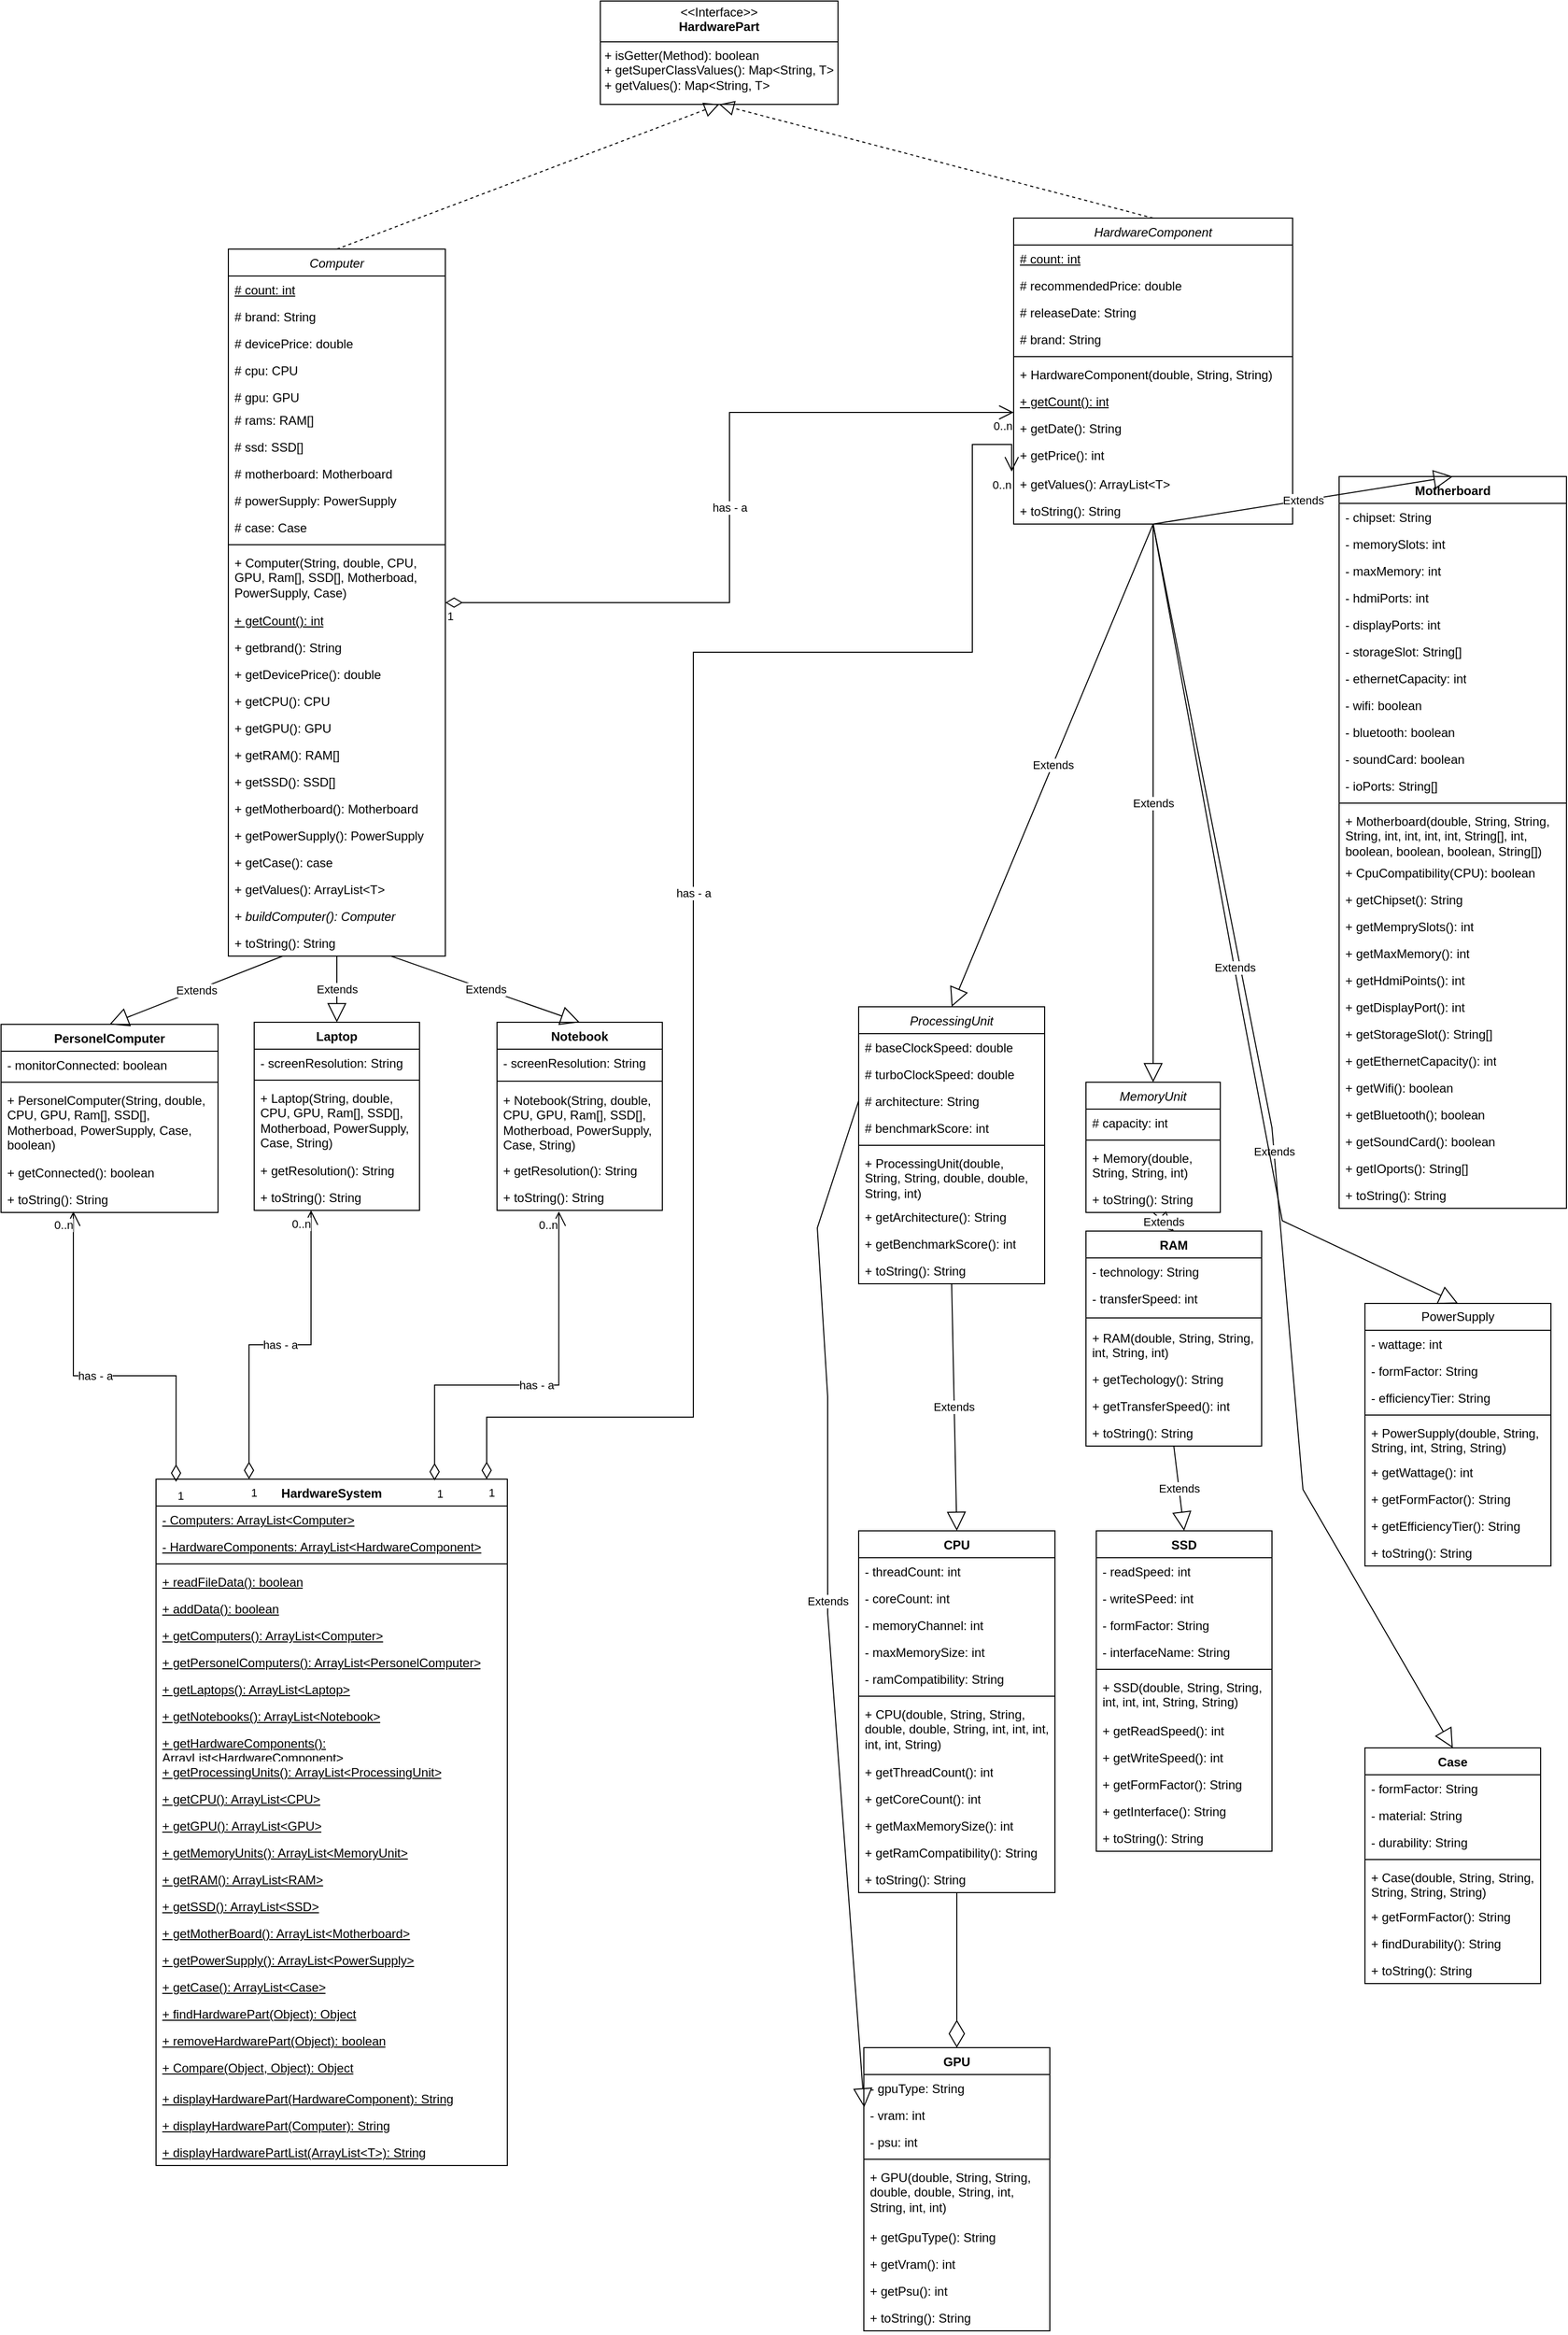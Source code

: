 <mxfile version="24.9.0">
  <diagram id="C5RBs43oDa-KdzZeNtuy" name="Page-1">
    <mxGraphModel dx="1681" dy="1727" grid="1" gridSize="10" guides="1" tooltips="1" connect="1" arrows="1" fold="1" page="1" pageScale="1" pageWidth="827" pageHeight="1169" math="0" shadow="0">
      <root>
        <mxCell id="WIyWlLk6GJQsqaUBKTNV-0" />
        <mxCell id="WIyWlLk6GJQsqaUBKTNV-1" parent="WIyWlLk6GJQsqaUBKTNV-0" />
        <mxCell id="zkfFHV4jXpPFQw0GAbJ--0" value="Computer" style="swimlane;fontStyle=2;align=center;verticalAlign=top;childLayout=stackLayout;horizontal=1;startSize=26;horizontalStack=0;resizeParent=1;resizeLast=0;collapsible=1;marginBottom=0;rounded=0;shadow=0;strokeWidth=1;" parent="WIyWlLk6GJQsqaUBKTNV-1" vertex="1">
          <mxGeometry x="-320" y="-500" width="210" height="684" as="geometry">
            <mxRectangle x="-210" y="-490" width="160" height="26" as="alternateBounds" />
          </mxGeometry>
        </mxCell>
        <mxCell id="RKEgE5qxyKP2yVFBjHyh-1" value="# count: int" style="text;strokeColor=none;fillColor=none;align=left;verticalAlign=top;spacingLeft=4;spacingRight=4;overflow=hidden;rotatable=0;points=[[0,0.5],[1,0.5]];portConstraint=eastwest;whiteSpace=wrap;html=1;fontStyle=4" parent="zkfFHV4jXpPFQw0GAbJ--0" vertex="1">
          <mxGeometry y="26" width="210" height="26" as="geometry" />
        </mxCell>
        <mxCell id="tz3rY701NaHjcxYcccZJ-26" value="# brand: String" style="text;strokeColor=none;fillColor=none;align=left;verticalAlign=top;spacingLeft=4;spacingRight=4;overflow=hidden;rotatable=0;points=[[0,0.5],[1,0.5]];portConstraint=eastwest;whiteSpace=wrap;html=1;" parent="zkfFHV4jXpPFQw0GAbJ--0" vertex="1">
          <mxGeometry y="52" width="210" height="26" as="geometry" />
        </mxCell>
        <mxCell id="tW8Gcbc37I2V2Fdr1oph-0" value="# devicePrice: double" style="text;strokeColor=none;fillColor=none;align=left;verticalAlign=top;spacingLeft=4;spacingRight=4;overflow=hidden;rotatable=0;points=[[0,0.5],[1,0.5]];portConstraint=eastwest;whiteSpace=wrap;html=1;" parent="zkfFHV4jXpPFQw0GAbJ--0" vertex="1">
          <mxGeometry y="78" width="210" height="26" as="geometry" />
        </mxCell>
        <mxCell id="CgHva4AKBFqi0CPuSw3m-4" value="# cpu: CPU" style="text;strokeColor=none;fillColor=none;align=left;verticalAlign=top;spacingLeft=4;spacingRight=4;overflow=hidden;rotatable=0;points=[[0,0.5],[1,0.5]];portConstraint=eastwest;whiteSpace=wrap;html=1;" parent="zkfFHV4jXpPFQw0GAbJ--0" vertex="1">
          <mxGeometry y="104" width="210" height="26" as="geometry" />
        </mxCell>
        <mxCell id="CgHva4AKBFqi0CPuSw3m-10" value="# gpu: GPU" style="text;strokeColor=none;fillColor=none;align=left;verticalAlign=top;spacingLeft=4;spacingRight=4;overflow=hidden;rotatable=0;points=[[0,0.5],[1,0.5]];portConstraint=eastwest;whiteSpace=wrap;html=1;" parent="zkfFHV4jXpPFQw0GAbJ--0" vertex="1">
          <mxGeometry y="130" width="210" height="22" as="geometry" />
        </mxCell>
        <mxCell id="CgHva4AKBFqi0CPuSw3m-11" value="# rams: RAM[]" style="text;strokeColor=none;fillColor=none;align=left;verticalAlign=top;spacingLeft=4;spacingRight=4;overflow=hidden;rotatable=0;points=[[0,0.5],[1,0.5]];portConstraint=eastwest;whiteSpace=wrap;html=1;" parent="zkfFHV4jXpPFQw0GAbJ--0" vertex="1">
          <mxGeometry y="152" width="210" height="26" as="geometry" />
        </mxCell>
        <mxCell id="CgHva4AKBFqi0CPuSw3m-12" value="# ssd: SSD[]" style="text;strokeColor=none;fillColor=none;align=left;verticalAlign=top;spacingLeft=4;spacingRight=4;overflow=hidden;rotatable=0;points=[[0,0.5],[1,0.5]];portConstraint=eastwest;whiteSpace=wrap;html=1;" parent="zkfFHV4jXpPFQw0GAbJ--0" vertex="1">
          <mxGeometry y="178" width="210" height="26" as="geometry" />
        </mxCell>
        <mxCell id="CgHva4AKBFqi0CPuSw3m-13" value="# motherboard: Motherboard" style="text;strokeColor=none;fillColor=none;align=left;verticalAlign=top;spacingLeft=4;spacingRight=4;overflow=hidden;rotatable=0;points=[[0,0.5],[1,0.5]];portConstraint=eastwest;whiteSpace=wrap;html=1;" parent="zkfFHV4jXpPFQw0GAbJ--0" vertex="1">
          <mxGeometry y="204" width="210" height="26" as="geometry" />
        </mxCell>
        <mxCell id="CgHva4AKBFqi0CPuSw3m-15" value="# powerSupply: PowerSupply" style="text;strokeColor=none;fillColor=none;align=left;verticalAlign=top;spacingLeft=4;spacingRight=4;overflow=hidden;rotatable=0;points=[[0,0.5],[1,0.5]];portConstraint=eastwest;whiteSpace=wrap;html=1;" parent="zkfFHV4jXpPFQw0GAbJ--0" vertex="1">
          <mxGeometry y="230" width="210" height="26" as="geometry" />
        </mxCell>
        <mxCell id="CgHva4AKBFqi0CPuSw3m-16" value="# case: Case" style="text;strokeColor=none;fillColor=none;align=left;verticalAlign=top;spacingLeft=4;spacingRight=4;overflow=hidden;rotatable=0;points=[[0,0.5],[1,0.5]];portConstraint=eastwest;whiteSpace=wrap;html=1;" parent="zkfFHV4jXpPFQw0GAbJ--0" vertex="1">
          <mxGeometry y="256" width="210" height="26" as="geometry" />
        </mxCell>
        <mxCell id="zkfFHV4jXpPFQw0GAbJ--4" value="" style="line;html=1;strokeWidth=1;align=left;verticalAlign=middle;spacingTop=-1;spacingLeft=3;spacingRight=3;rotatable=0;labelPosition=right;points=[];portConstraint=eastwest;" parent="zkfFHV4jXpPFQw0GAbJ--0" vertex="1">
          <mxGeometry y="282" width="210" height="8" as="geometry" />
        </mxCell>
        <mxCell id="tW8Gcbc37I2V2Fdr1oph-2" value="+ Computer(String, double, CPU, GPU, Ram[], SSD[], Motherboad, PowerSupply, Case)" style="text;strokeColor=none;fillColor=none;align=left;verticalAlign=top;spacingLeft=4;spacingRight=4;overflow=hidden;rotatable=0;points=[[0,0.5],[1,0.5]];portConstraint=eastwest;whiteSpace=wrap;html=1;" parent="zkfFHV4jXpPFQw0GAbJ--0" vertex="1">
          <mxGeometry y="290" width="210" height="56" as="geometry" />
        </mxCell>
        <mxCell id="RKEgE5qxyKP2yVFBjHyh-5" value="+ getCount(): int" style="text;strokeColor=none;fillColor=none;align=left;verticalAlign=top;spacingLeft=4;spacingRight=4;overflow=hidden;rotatable=0;points=[[0,0.5],[1,0.5]];portConstraint=eastwest;whiteSpace=wrap;html=1;fontStyle=4" parent="zkfFHV4jXpPFQw0GAbJ--0" vertex="1">
          <mxGeometry y="346" width="210" height="26" as="geometry" />
        </mxCell>
        <mxCell id="79grwEKTlOBAW2LvvFiv-11" value="+ getbrand(): String" style="text;strokeColor=none;fillColor=none;align=left;verticalAlign=top;spacingLeft=4;spacingRight=4;overflow=hidden;rotatable=0;points=[[0,0.5],[1,0.5]];portConstraint=eastwest;whiteSpace=wrap;html=1;" parent="zkfFHV4jXpPFQw0GAbJ--0" vertex="1">
          <mxGeometry y="372" width="210" height="26" as="geometry" />
        </mxCell>
        <mxCell id="79grwEKTlOBAW2LvvFiv-10" value="+ getDevicePrice(): double" style="text;strokeColor=none;fillColor=none;align=left;verticalAlign=top;spacingLeft=4;spacingRight=4;overflow=hidden;rotatable=0;points=[[0,0.5],[1,0.5]];portConstraint=eastwest;whiteSpace=wrap;html=1;" parent="zkfFHV4jXpPFQw0GAbJ--0" vertex="1">
          <mxGeometry y="398" width="210" height="26" as="geometry" />
        </mxCell>
        <mxCell id="FOO_KDk0KmY5DdG3qkgy-0" value="+ getCPU(): CPU" style="text;strokeColor=none;fillColor=none;align=left;verticalAlign=top;spacingLeft=4;spacingRight=4;overflow=hidden;rotatable=0;points=[[0,0.5],[1,0.5]];portConstraint=eastwest;whiteSpace=wrap;html=1;" parent="zkfFHV4jXpPFQw0GAbJ--0" vertex="1">
          <mxGeometry y="424" width="210" height="26" as="geometry" />
        </mxCell>
        <mxCell id="FOO_KDk0KmY5DdG3qkgy-1" value="+ getGPU(): GPU" style="text;strokeColor=none;fillColor=none;align=left;verticalAlign=top;spacingLeft=4;spacingRight=4;overflow=hidden;rotatable=0;points=[[0,0.5],[1,0.5]];portConstraint=eastwest;whiteSpace=wrap;html=1;" parent="zkfFHV4jXpPFQw0GAbJ--0" vertex="1">
          <mxGeometry y="450" width="210" height="26" as="geometry" />
        </mxCell>
        <mxCell id="FOO_KDk0KmY5DdG3qkgy-2" value="+ getRAM(): RAM[]" style="text;strokeColor=none;fillColor=none;align=left;verticalAlign=top;spacingLeft=4;spacingRight=4;overflow=hidden;rotatable=0;points=[[0,0.5],[1,0.5]];portConstraint=eastwest;whiteSpace=wrap;html=1;" parent="zkfFHV4jXpPFQw0GAbJ--0" vertex="1">
          <mxGeometry y="476" width="210" height="26" as="geometry" />
        </mxCell>
        <mxCell id="FOO_KDk0KmY5DdG3qkgy-3" value="+ getSSD(): SSD[]" style="text;strokeColor=none;fillColor=none;align=left;verticalAlign=top;spacingLeft=4;spacingRight=4;overflow=hidden;rotatable=0;points=[[0,0.5],[1,0.5]];portConstraint=eastwest;whiteSpace=wrap;html=1;" parent="zkfFHV4jXpPFQw0GAbJ--0" vertex="1">
          <mxGeometry y="502" width="210" height="26" as="geometry" />
        </mxCell>
        <mxCell id="FOO_KDk0KmY5DdG3qkgy-4" value="+ getMotherboard(): Motherboard" style="text;strokeColor=none;fillColor=none;align=left;verticalAlign=top;spacingLeft=4;spacingRight=4;overflow=hidden;rotatable=0;points=[[0,0.5],[1,0.5]];portConstraint=eastwest;whiteSpace=wrap;html=1;" parent="zkfFHV4jXpPFQw0GAbJ--0" vertex="1">
          <mxGeometry y="528" width="210" height="26" as="geometry" />
        </mxCell>
        <mxCell id="FOO_KDk0KmY5DdG3qkgy-5" value="+ getPowerSupply(): PowerSupply" style="text;strokeColor=none;fillColor=none;align=left;verticalAlign=top;spacingLeft=4;spacingRight=4;overflow=hidden;rotatable=0;points=[[0,0.5],[1,0.5]];portConstraint=eastwest;whiteSpace=wrap;html=1;" parent="zkfFHV4jXpPFQw0GAbJ--0" vertex="1">
          <mxGeometry y="554" width="210" height="26" as="geometry" />
        </mxCell>
        <mxCell id="FOO_KDk0KmY5DdG3qkgy-6" value="+ getCase(): case" style="text;strokeColor=none;fillColor=none;align=left;verticalAlign=top;spacingLeft=4;spacingRight=4;overflow=hidden;rotatable=0;points=[[0,0.5],[1,0.5]];portConstraint=eastwest;whiteSpace=wrap;html=1;" parent="zkfFHV4jXpPFQw0GAbJ--0" vertex="1">
          <mxGeometry y="580" width="210" height="26" as="geometry" />
        </mxCell>
        <mxCell id="HwbXA_P0gcOVg7QyXJQl-1" value="+ getValues(): ArrayList&amp;lt;T&amp;gt;" style="text;strokeColor=none;fillColor=none;align=left;verticalAlign=top;spacingLeft=4;spacingRight=4;overflow=hidden;rotatable=0;points=[[0,0.5],[1,0.5]];portConstraint=eastwest;whiteSpace=wrap;html=1;" parent="zkfFHV4jXpPFQw0GAbJ--0" vertex="1">
          <mxGeometry y="606" width="210" height="26" as="geometry" />
        </mxCell>
        <mxCell id="lMGq7VVYLNKaRJ1-SWV7-22" value="&lt;i&gt;+ buildComputer(): Computer&lt;/i&gt;" style="text;strokeColor=none;fillColor=none;align=left;verticalAlign=top;spacingLeft=4;spacingRight=4;overflow=hidden;rotatable=0;points=[[0,0.5],[1,0.5]];portConstraint=eastwest;whiteSpace=wrap;html=1;fontStyle=0" parent="zkfFHV4jXpPFQw0GAbJ--0" vertex="1">
          <mxGeometry y="632" width="210" height="26" as="geometry" />
        </mxCell>
        <mxCell id="CgHva4AKBFqi0CPuSw3m-17" value="+ toString(): String" style="text;strokeColor=none;fillColor=none;align=left;verticalAlign=top;spacingLeft=4;spacingRight=4;overflow=hidden;rotatable=0;points=[[0,0.5],[1,0.5]];portConstraint=eastwest;whiteSpace=wrap;html=1;" parent="zkfFHV4jXpPFQw0GAbJ--0" vertex="1">
          <mxGeometry y="658" width="210" height="26" as="geometry" />
        </mxCell>
        <mxCell id="NA9xfjSuVEiq97aC1Lvi-2" value="HardwareComponent&#xa;" style="swimlane;fontStyle=2;align=center;verticalAlign=top;childLayout=stackLayout;horizontal=1;startSize=26;horizontalStack=0;resizeParent=1;resizeLast=0;collapsible=1;marginBottom=0;rounded=0;shadow=0;strokeWidth=1;" parent="WIyWlLk6GJQsqaUBKTNV-1" vertex="1">
          <mxGeometry x="440" y="-530" width="270" height="296" as="geometry">
            <mxRectangle x="230" y="140" width="160" height="26" as="alternateBounds" />
          </mxGeometry>
        </mxCell>
        <mxCell id="RKEgE5qxyKP2yVFBjHyh-3" value="&lt;u&gt;# count: int&lt;/u&gt;" style="text;strokeColor=none;fillColor=none;align=left;verticalAlign=top;spacingLeft=4;spacingRight=4;overflow=hidden;rotatable=0;points=[[0,0.5],[1,0.5]];portConstraint=eastwest;whiteSpace=wrap;html=1;" parent="NA9xfjSuVEiq97aC1Lvi-2" vertex="1">
          <mxGeometry y="26" width="270" height="26" as="geometry" />
        </mxCell>
        <mxCell id="tz3rY701NaHjcxYcccZJ-27" value="# recommendedPrice: double" style="text;strokeColor=none;fillColor=none;align=left;verticalAlign=top;spacingLeft=4;spacingRight=4;overflow=hidden;rotatable=0;points=[[0,0.5],[1,0.5]];portConstraint=eastwest;whiteSpace=wrap;html=1;" parent="NA9xfjSuVEiq97aC1Lvi-2" vertex="1">
          <mxGeometry y="52" width="270" height="26" as="geometry" />
        </mxCell>
        <mxCell id="tz3rY701NaHjcxYcccZJ-49" value="# releaseDate: String" style="text;strokeColor=none;fillColor=none;align=left;verticalAlign=top;spacingLeft=4;spacingRight=4;overflow=hidden;rotatable=0;points=[[0,0.5],[1,0.5]];portConstraint=eastwest;whiteSpace=wrap;html=1;" parent="NA9xfjSuVEiq97aC1Lvi-2" vertex="1">
          <mxGeometry y="78" width="270" height="26" as="geometry" />
        </mxCell>
        <mxCell id="tz3rY701NaHjcxYcccZJ-65" value="# brand: String" style="text;strokeColor=none;fillColor=none;align=left;verticalAlign=top;spacingLeft=4;spacingRight=4;overflow=hidden;rotatable=0;points=[[0,0.5],[1,0.5]];portConstraint=eastwest;whiteSpace=wrap;html=1;" parent="NA9xfjSuVEiq97aC1Lvi-2" vertex="1">
          <mxGeometry y="104" width="270" height="26" as="geometry" />
        </mxCell>
        <mxCell id="NA9xfjSuVEiq97aC1Lvi-3" value="" style="line;html=1;strokeWidth=1;align=left;verticalAlign=middle;spacingTop=-1;spacingLeft=3;spacingRight=3;rotatable=0;labelPosition=right;points=[];portConstraint=eastwest;" parent="NA9xfjSuVEiq97aC1Lvi-2" vertex="1">
          <mxGeometry y="130" width="270" height="8" as="geometry" />
        </mxCell>
        <mxCell id="79grwEKTlOBAW2LvvFiv-0" value="+ HardwareComponent(double, String, String)" style="text;strokeColor=none;fillColor=none;align=left;verticalAlign=top;spacingLeft=4;spacingRight=4;overflow=hidden;rotatable=0;points=[[0,0.5],[1,0.5]];portConstraint=eastwest;whiteSpace=wrap;html=1;" parent="NA9xfjSuVEiq97aC1Lvi-2" vertex="1">
          <mxGeometry y="138" width="270" height="26" as="geometry" />
        </mxCell>
        <mxCell id="RKEgE5qxyKP2yVFBjHyh-4" value="+ getCount(): int" style="text;strokeColor=none;fillColor=none;align=left;verticalAlign=top;spacingLeft=4;spacingRight=4;overflow=hidden;rotatable=0;points=[[0,0.5],[1,0.5]];portConstraint=eastwest;whiteSpace=wrap;html=1;fontStyle=4" parent="NA9xfjSuVEiq97aC1Lvi-2" vertex="1">
          <mxGeometry y="164" width="270" height="26" as="geometry" />
        </mxCell>
        <mxCell id="tz3rY701NaHjcxYcccZJ-28" value="+ getDate(): String&lt;div&gt;&lt;br&gt;&lt;/div&gt;" style="text;strokeColor=none;fillColor=none;align=left;verticalAlign=top;spacingLeft=4;spacingRight=4;overflow=hidden;rotatable=0;points=[[0,0.5],[1,0.5]];portConstraint=eastwest;whiteSpace=wrap;html=1;" parent="NA9xfjSuVEiq97aC1Lvi-2" vertex="1">
          <mxGeometry y="190" width="270" height="26" as="geometry" />
        </mxCell>
        <mxCell id="tz3rY701NaHjcxYcccZJ-51" value="+ getPrice(): int" style="text;strokeColor=none;fillColor=none;align=left;verticalAlign=top;spacingLeft=4;spacingRight=4;overflow=hidden;rotatable=0;points=[[0,0.5],[1,0.5]];portConstraint=eastwest;whiteSpace=wrap;html=1;" parent="NA9xfjSuVEiq97aC1Lvi-2" vertex="1">
          <mxGeometry y="216" width="270" height="28" as="geometry" />
        </mxCell>
        <mxCell id="HwbXA_P0gcOVg7QyXJQl-0" value="+ getValues(): ArrayList&amp;lt;T&amp;gt;" style="text;strokeColor=none;fillColor=none;align=left;verticalAlign=top;spacingLeft=4;spacingRight=4;overflow=hidden;rotatable=0;points=[[0,0.5],[1,0.5]];portConstraint=eastwest;whiteSpace=wrap;html=1;" parent="NA9xfjSuVEiq97aC1Lvi-2" vertex="1">
          <mxGeometry y="244" width="270" height="26" as="geometry" />
        </mxCell>
        <mxCell id="tz3rY701NaHjcxYcccZJ-52" value="+ toString(): String" style="text;strokeColor=none;fillColor=none;align=left;verticalAlign=top;spacingLeft=4;spacingRight=4;overflow=hidden;rotatable=0;points=[[0,0.5],[1,0.5]];portConstraint=eastwest;whiteSpace=wrap;html=1;" parent="NA9xfjSuVEiq97aC1Lvi-2" vertex="1">
          <mxGeometry y="270" width="270" height="26" as="geometry" />
        </mxCell>
        <mxCell id="NA9xfjSuVEiq97aC1Lvi-5" value="CPU" style="swimlane;fontStyle=1;align=center;verticalAlign=top;childLayout=stackLayout;horizontal=1;startSize=26;horizontalStack=0;resizeParent=1;resizeParentMax=0;resizeLast=0;collapsible=1;marginBottom=0;whiteSpace=wrap;html=1;" parent="WIyWlLk6GJQsqaUBKTNV-1" vertex="1">
          <mxGeometry x="290" y="740" width="190" height="350" as="geometry" />
        </mxCell>
        <mxCell id="tz3rY701NaHjcxYcccZJ-66" value="- threadCount: int" style="text;strokeColor=none;fillColor=none;align=left;verticalAlign=top;spacingLeft=4;spacingRight=4;overflow=hidden;rotatable=0;points=[[0,0.5],[1,0.5]];portConstraint=eastwest;whiteSpace=wrap;html=1;" parent="NA9xfjSuVEiq97aC1Lvi-5" vertex="1">
          <mxGeometry y="26" width="190" height="26" as="geometry" />
        </mxCell>
        <mxCell id="tz3rY701NaHjcxYcccZJ-63" value="- coreCount: int" style="text;strokeColor=none;fillColor=none;align=left;verticalAlign=top;spacingLeft=4;spacingRight=4;overflow=hidden;rotatable=0;points=[[0,0.5],[1,0.5]];portConstraint=eastwest;whiteSpace=wrap;html=1;" parent="NA9xfjSuVEiq97aC1Lvi-5" vertex="1">
          <mxGeometry y="52" width="190" height="26" as="geometry" />
        </mxCell>
        <mxCell id="tz3rY701NaHjcxYcccZJ-67" value="- memoryChannel: int" style="text;strokeColor=none;fillColor=none;align=left;verticalAlign=top;spacingLeft=4;spacingRight=4;overflow=hidden;rotatable=0;points=[[0,0.5],[1,0.5]];portConstraint=eastwest;whiteSpace=wrap;html=1;" parent="NA9xfjSuVEiq97aC1Lvi-5" vertex="1">
          <mxGeometry y="78" width="190" height="26" as="geometry" />
        </mxCell>
        <mxCell id="tz3rY701NaHjcxYcccZJ-68" value="- maxMemorySize: int" style="text;strokeColor=none;fillColor=none;align=left;verticalAlign=top;spacingLeft=4;spacingRight=4;overflow=hidden;rotatable=0;points=[[0,0.5],[1,0.5]];portConstraint=eastwest;whiteSpace=wrap;html=1;" parent="NA9xfjSuVEiq97aC1Lvi-5" vertex="1">
          <mxGeometry y="104" width="190" height="26" as="geometry" />
        </mxCell>
        <mxCell id="tz3rY701NaHjcxYcccZJ-78" value="- ramCompatibility: String" style="text;strokeColor=none;fillColor=none;align=left;verticalAlign=top;spacingLeft=4;spacingRight=4;overflow=hidden;rotatable=0;points=[[0,0.5],[1,0.5]];portConstraint=eastwest;whiteSpace=wrap;html=1;" parent="NA9xfjSuVEiq97aC1Lvi-5" vertex="1">
          <mxGeometry y="130" width="190" height="26" as="geometry" />
        </mxCell>
        <mxCell id="tz3rY701NaHjcxYcccZJ-64" value="" style="line;strokeWidth=1;fillColor=none;align=left;verticalAlign=middle;spacingTop=-1;spacingLeft=3;spacingRight=3;rotatable=0;labelPosition=right;points=[];portConstraint=eastwest;strokeColor=inherit;" parent="NA9xfjSuVEiq97aC1Lvi-5" vertex="1">
          <mxGeometry y="156" width="190" height="8" as="geometry" />
        </mxCell>
        <mxCell id="tz3rY701NaHjcxYcccZJ-45" value="+ CPU(double, String, String, double, double, String, int, int, int, int, int, String)" style="text;strokeColor=none;fillColor=none;align=left;verticalAlign=top;spacingLeft=4;spacingRight=4;overflow=hidden;rotatable=0;points=[[0,0.5],[1,0.5]];portConstraint=eastwest;whiteSpace=wrap;html=1;" parent="NA9xfjSuVEiq97aC1Lvi-5" vertex="1">
          <mxGeometry y="164" width="190" height="56" as="geometry" />
        </mxCell>
        <mxCell id="tz3rY701NaHjcxYcccZJ-71" value="+ getThreadCount(): int" style="text;strokeColor=none;fillColor=none;align=left;verticalAlign=top;spacingLeft=4;spacingRight=4;overflow=hidden;rotatable=0;points=[[0,0.5],[1,0.5]];portConstraint=eastwest;whiteSpace=wrap;html=1;" parent="NA9xfjSuVEiq97aC1Lvi-5" vertex="1">
          <mxGeometry y="220" width="190" height="26" as="geometry" />
        </mxCell>
        <mxCell id="tz3rY701NaHjcxYcccZJ-70" value="+ getCoreCount(): int" style="text;strokeColor=none;fillColor=none;align=left;verticalAlign=top;spacingLeft=4;spacingRight=4;overflow=hidden;rotatable=0;points=[[0,0.5],[1,0.5]];portConstraint=eastwest;whiteSpace=wrap;html=1;" parent="NA9xfjSuVEiq97aC1Lvi-5" vertex="1">
          <mxGeometry y="246" width="190" height="26" as="geometry" />
        </mxCell>
        <mxCell id="tz3rY701NaHjcxYcccZJ-69" value="+ getMaxMemorySize(): int" style="text;strokeColor=none;fillColor=none;align=left;verticalAlign=top;spacingLeft=4;spacingRight=4;overflow=hidden;rotatable=0;points=[[0,0.5],[1,0.5]];portConstraint=eastwest;whiteSpace=wrap;html=1;" parent="NA9xfjSuVEiq97aC1Lvi-5" vertex="1">
          <mxGeometry y="272" width="190" height="26" as="geometry" />
        </mxCell>
        <mxCell id="tz3rY701NaHjcxYcccZJ-79" value="+ getRamCompatibility(): String" style="text;strokeColor=none;fillColor=none;align=left;verticalAlign=top;spacingLeft=4;spacingRight=4;overflow=hidden;rotatable=0;points=[[0,0.5],[1,0.5]];portConstraint=eastwest;whiteSpace=wrap;html=1;" parent="NA9xfjSuVEiq97aC1Lvi-5" vertex="1">
          <mxGeometry y="298" width="190" height="26" as="geometry" />
        </mxCell>
        <mxCell id="tz3rY701NaHjcxYcccZJ-72" value="+ toString(): String" style="text;strokeColor=none;fillColor=none;align=left;verticalAlign=top;spacingLeft=4;spacingRight=4;overflow=hidden;rotatable=0;points=[[0,0.5],[1,0.5]];portConstraint=eastwest;whiteSpace=wrap;html=1;" parent="NA9xfjSuVEiq97aC1Lvi-5" vertex="1">
          <mxGeometry y="324" width="190" height="26" as="geometry" />
        </mxCell>
        <mxCell id="NA9xfjSuVEiq97aC1Lvi-9" value="GPU" style="swimlane;fontStyle=1;align=center;verticalAlign=top;childLayout=stackLayout;horizontal=1;startSize=26;horizontalStack=0;resizeParent=1;resizeParentMax=0;resizeLast=0;collapsible=1;marginBottom=0;whiteSpace=wrap;html=1;" parent="WIyWlLk6GJQsqaUBKTNV-1" vertex="1">
          <mxGeometry x="295" y="1240" width="180" height="274" as="geometry" />
        </mxCell>
        <mxCell id="tz3rY701NaHjcxYcccZJ-44" value="- gpuType: String" style="text;strokeColor=none;fillColor=none;align=left;verticalAlign=top;spacingLeft=4;spacingRight=4;overflow=hidden;rotatable=0;points=[[0,0.5],[1,0.5]];portConstraint=eastwest;whiteSpace=wrap;html=1;" parent="NA9xfjSuVEiq97aC1Lvi-9" vertex="1">
          <mxGeometry y="26" width="180" height="26" as="geometry" />
        </mxCell>
        <mxCell id="tz3rY701NaHjcxYcccZJ-73" value="- vram: int" style="text;strokeColor=none;fillColor=none;align=left;verticalAlign=top;spacingLeft=4;spacingRight=4;overflow=hidden;rotatable=0;points=[[0,0.5],[1,0.5]];portConstraint=eastwest;whiteSpace=wrap;html=1;" parent="NA9xfjSuVEiq97aC1Lvi-9" vertex="1">
          <mxGeometry y="52" width="180" height="26" as="geometry" />
        </mxCell>
        <mxCell id="tz3rY701NaHjcxYcccZJ-74" value="- psu: int" style="text;strokeColor=none;fillColor=none;align=left;verticalAlign=top;spacingLeft=4;spacingRight=4;overflow=hidden;rotatable=0;points=[[0,0.5],[1,0.5]];portConstraint=eastwest;whiteSpace=wrap;html=1;" parent="NA9xfjSuVEiq97aC1Lvi-9" vertex="1">
          <mxGeometry y="78" width="180" height="26" as="geometry" />
        </mxCell>
        <mxCell id="tz3rY701NaHjcxYcccZJ-62" value="" style="line;strokeWidth=1;fillColor=none;align=left;verticalAlign=middle;spacingTop=-1;spacingLeft=3;spacingRight=3;rotatable=0;labelPosition=right;points=[];portConstraint=eastwest;strokeColor=inherit;" parent="NA9xfjSuVEiq97aC1Lvi-9" vertex="1">
          <mxGeometry y="104" width="180" height="8" as="geometry" />
        </mxCell>
        <mxCell id="tz3rY701NaHjcxYcccZJ-61" value="+ GPU(double, String, String, double, double, String, int, String, int, int)" style="text;strokeColor=none;fillColor=none;align=left;verticalAlign=top;spacingLeft=4;spacingRight=4;overflow=hidden;rotatable=0;points=[[0,0.5],[1,0.5]];portConstraint=eastwest;whiteSpace=wrap;html=1;" parent="NA9xfjSuVEiq97aC1Lvi-9" vertex="1">
          <mxGeometry y="112" width="180" height="58" as="geometry" />
        </mxCell>
        <mxCell id="79grwEKTlOBAW2LvvFiv-15" value="+ getGpuType(): String" style="text;strokeColor=none;fillColor=none;align=left;verticalAlign=top;spacingLeft=4;spacingRight=4;overflow=hidden;rotatable=0;points=[[0,0.5],[1,0.5]];portConstraint=eastwest;whiteSpace=wrap;html=1;" parent="NA9xfjSuVEiq97aC1Lvi-9" vertex="1">
          <mxGeometry y="170" width="180" height="26" as="geometry" />
        </mxCell>
        <mxCell id="tz3rY701NaHjcxYcccZJ-75" value="+ getVram(): int" style="text;strokeColor=none;fillColor=none;align=left;verticalAlign=top;spacingLeft=4;spacingRight=4;overflow=hidden;rotatable=0;points=[[0,0.5],[1,0.5]];portConstraint=eastwest;whiteSpace=wrap;html=1;" parent="NA9xfjSuVEiq97aC1Lvi-9" vertex="1">
          <mxGeometry y="196" width="180" height="26" as="geometry" />
        </mxCell>
        <mxCell id="tz3rY701NaHjcxYcccZJ-76" value="+ getPsu(): int" style="text;strokeColor=none;fillColor=none;align=left;verticalAlign=top;spacingLeft=4;spacingRight=4;overflow=hidden;rotatable=0;points=[[0,0.5],[1,0.5]];portConstraint=eastwest;whiteSpace=wrap;html=1;" parent="NA9xfjSuVEiq97aC1Lvi-9" vertex="1">
          <mxGeometry y="222" width="180" height="26" as="geometry" />
        </mxCell>
        <mxCell id="tz3rY701NaHjcxYcccZJ-77" value="+ toString(): String" style="text;strokeColor=none;fillColor=none;align=left;verticalAlign=top;spacingLeft=4;spacingRight=4;overflow=hidden;rotatable=0;points=[[0,0.5],[1,0.5]];portConstraint=eastwest;whiteSpace=wrap;html=1;" parent="NA9xfjSuVEiq97aC1Lvi-9" vertex="1">
          <mxGeometry y="248" width="180" height="26" as="geometry" />
        </mxCell>
        <mxCell id="NA9xfjSuVEiq97aC1Lvi-10" value="RAM" style="swimlane;fontStyle=1;align=center;verticalAlign=top;childLayout=stackLayout;horizontal=1;startSize=26;horizontalStack=0;resizeParent=1;resizeParentMax=0;resizeLast=0;collapsible=1;marginBottom=0;whiteSpace=wrap;html=1;" parent="WIyWlLk6GJQsqaUBKTNV-1" vertex="1">
          <mxGeometry x="510" y="450" width="170" height="208" as="geometry" />
        </mxCell>
        <mxCell id="tz3rY701NaHjcxYcccZJ-93" value="- technology: String" style="text;strokeColor=none;fillColor=none;align=left;verticalAlign=top;spacingLeft=4;spacingRight=4;overflow=hidden;rotatable=0;points=[[0,0.5],[1,0.5]];portConstraint=eastwest;whiteSpace=wrap;html=1;" parent="NA9xfjSuVEiq97aC1Lvi-10" vertex="1">
          <mxGeometry y="26" width="170" height="26" as="geometry" />
        </mxCell>
        <mxCell id="tz3rY701NaHjcxYcccZJ-96" value="- transferSpeed: int" style="text;strokeColor=none;fillColor=none;align=left;verticalAlign=top;spacingLeft=4;spacingRight=4;overflow=hidden;rotatable=0;points=[[0,0.5],[1,0.5]];portConstraint=eastwest;whiteSpace=wrap;html=1;" parent="NA9xfjSuVEiq97aC1Lvi-10" vertex="1">
          <mxGeometry y="52" width="170" height="26" as="geometry" />
        </mxCell>
        <mxCell id="tz3rY701NaHjcxYcccZJ-94" value="" style="line;strokeWidth=1;fillColor=none;align=left;verticalAlign=middle;spacingTop=-1;spacingLeft=3;spacingRight=3;rotatable=0;labelPosition=right;points=[];portConstraint=eastwest;strokeColor=inherit;" parent="NA9xfjSuVEiq97aC1Lvi-10" vertex="1">
          <mxGeometry y="78" width="170" height="12" as="geometry" />
        </mxCell>
        <mxCell id="tz3rY701NaHjcxYcccZJ-95" value="+ RAM(double, String, String, int, String, int)" style="text;strokeColor=none;fillColor=none;align=left;verticalAlign=top;spacingLeft=4;spacingRight=4;overflow=hidden;rotatable=0;points=[[0,0.5],[1,0.5]];portConstraint=eastwest;whiteSpace=wrap;html=1;" parent="NA9xfjSuVEiq97aC1Lvi-10" vertex="1">
          <mxGeometry y="90" width="170" height="40" as="geometry" />
        </mxCell>
        <mxCell id="tz3rY701NaHjcxYcccZJ-97" value="+ getTechology(): String" style="text;strokeColor=none;fillColor=none;align=left;verticalAlign=top;spacingLeft=4;spacingRight=4;overflow=hidden;rotatable=0;points=[[0,0.5],[1,0.5]];portConstraint=eastwest;whiteSpace=wrap;html=1;" parent="NA9xfjSuVEiq97aC1Lvi-10" vertex="1">
          <mxGeometry y="130" width="170" height="26" as="geometry" />
        </mxCell>
        <mxCell id="tz3rY701NaHjcxYcccZJ-98" value="+ getTransferSpeed(): int" style="text;strokeColor=none;fillColor=none;align=left;verticalAlign=top;spacingLeft=4;spacingRight=4;overflow=hidden;rotatable=0;points=[[0,0.5],[1,0.5]];portConstraint=eastwest;whiteSpace=wrap;html=1;" parent="NA9xfjSuVEiq97aC1Lvi-10" vertex="1">
          <mxGeometry y="156" width="170" height="26" as="geometry" />
        </mxCell>
        <mxCell id="tz3rY701NaHjcxYcccZJ-99" value="+ toString(): String" style="text;strokeColor=none;fillColor=none;align=left;verticalAlign=top;spacingLeft=4;spacingRight=4;overflow=hidden;rotatable=0;points=[[0,0.5],[1,0.5]];portConstraint=eastwest;whiteSpace=wrap;html=1;" parent="NA9xfjSuVEiq97aC1Lvi-10" vertex="1">
          <mxGeometry y="182" width="170" height="26" as="geometry" />
        </mxCell>
        <mxCell id="NA9xfjSuVEiq97aC1Lvi-11" value="&lt;div&gt;SSD&lt;/div&gt;" style="swimlane;fontStyle=1;align=center;verticalAlign=top;childLayout=stackLayout;horizontal=1;startSize=26;horizontalStack=0;resizeParent=1;resizeParentMax=0;resizeLast=0;collapsible=1;marginBottom=0;whiteSpace=wrap;html=1;" parent="WIyWlLk6GJQsqaUBKTNV-1" vertex="1">
          <mxGeometry x="520" y="740" width="170" height="310" as="geometry" />
        </mxCell>
        <mxCell id="tz3rY701NaHjcxYcccZJ-100" value="- readSpeed: int" style="text;strokeColor=none;fillColor=none;align=left;verticalAlign=top;spacingLeft=4;spacingRight=4;overflow=hidden;rotatable=0;points=[[0,0.5],[1,0.5]];portConstraint=eastwest;whiteSpace=wrap;html=1;" parent="NA9xfjSuVEiq97aC1Lvi-11" vertex="1">
          <mxGeometry y="26" width="170" height="26" as="geometry" />
        </mxCell>
        <mxCell id="tz3rY701NaHjcxYcccZJ-101" value="- writeSPeed: int" style="text;strokeColor=none;fillColor=none;align=left;verticalAlign=top;spacingLeft=4;spacingRight=4;overflow=hidden;rotatable=0;points=[[0,0.5],[1,0.5]];portConstraint=eastwest;whiteSpace=wrap;html=1;" parent="NA9xfjSuVEiq97aC1Lvi-11" vertex="1">
          <mxGeometry y="52" width="170" height="26" as="geometry" />
        </mxCell>
        <mxCell id="tz3rY701NaHjcxYcccZJ-102" value="- formFactor: String" style="text;strokeColor=none;fillColor=none;align=left;verticalAlign=top;spacingLeft=4;spacingRight=4;overflow=hidden;rotatable=0;points=[[0,0.5],[1,0.5]];portConstraint=eastwest;whiteSpace=wrap;html=1;" parent="NA9xfjSuVEiq97aC1Lvi-11" vertex="1">
          <mxGeometry y="78" width="170" height="26" as="geometry" />
        </mxCell>
        <mxCell id="tz3rY701NaHjcxYcccZJ-103" value="- interfaceName: String" style="text;strokeColor=none;fillColor=none;align=left;verticalAlign=top;spacingLeft=4;spacingRight=4;overflow=hidden;rotatable=0;points=[[0,0.5],[1,0.5]];portConstraint=eastwest;whiteSpace=wrap;html=1;" parent="NA9xfjSuVEiq97aC1Lvi-11" vertex="1">
          <mxGeometry y="104" width="170" height="26" as="geometry" />
        </mxCell>
        <mxCell id="tz3rY701NaHjcxYcccZJ-104" value="" style="line;strokeWidth=1;fillColor=none;align=left;verticalAlign=middle;spacingTop=-1;spacingLeft=3;spacingRight=3;rotatable=0;labelPosition=right;points=[];portConstraint=eastwest;strokeColor=inherit;" parent="NA9xfjSuVEiq97aC1Lvi-11" vertex="1">
          <mxGeometry y="130" width="170" height="8" as="geometry" />
        </mxCell>
        <mxCell id="tz3rY701NaHjcxYcccZJ-105" value="+ SSD(double, String, String, int, int, int, String, String)" style="text;strokeColor=none;fillColor=none;align=left;verticalAlign=top;spacingLeft=4;spacingRight=4;overflow=hidden;rotatable=0;points=[[0,0.5],[1,0.5]];portConstraint=eastwest;whiteSpace=wrap;html=1;" parent="NA9xfjSuVEiq97aC1Lvi-11" vertex="1">
          <mxGeometry y="138" width="170" height="42" as="geometry" />
        </mxCell>
        <mxCell id="tz3rY701NaHjcxYcccZJ-106" value="+ getReadSpeed(): int" style="text;strokeColor=none;fillColor=none;align=left;verticalAlign=top;spacingLeft=4;spacingRight=4;overflow=hidden;rotatable=0;points=[[0,0.5],[1,0.5]];portConstraint=eastwest;whiteSpace=wrap;html=1;" parent="NA9xfjSuVEiq97aC1Lvi-11" vertex="1">
          <mxGeometry y="180" width="170" height="26" as="geometry" />
        </mxCell>
        <mxCell id="tz3rY701NaHjcxYcccZJ-107" value="+ getWriteSpeed(): int" style="text;strokeColor=none;fillColor=none;align=left;verticalAlign=top;spacingLeft=4;spacingRight=4;overflow=hidden;rotatable=0;points=[[0,0.5],[1,0.5]];portConstraint=eastwest;whiteSpace=wrap;html=1;" parent="NA9xfjSuVEiq97aC1Lvi-11" vertex="1">
          <mxGeometry y="206" width="170" height="26" as="geometry" />
        </mxCell>
        <mxCell id="tz3rY701NaHjcxYcccZJ-108" value="+ getFormFactor(): String" style="text;strokeColor=none;fillColor=none;align=left;verticalAlign=top;spacingLeft=4;spacingRight=4;overflow=hidden;rotatable=0;points=[[0,0.5],[1,0.5]];portConstraint=eastwest;whiteSpace=wrap;html=1;" parent="NA9xfjSuVEiq97aC1Lvi-11" vertex="1">
          <mxGeometry y="232" width="170" height="26" as="geometry" />
        </mxCell>
        <mxCell id="tz3rY701NaHjcxYcccZJ-109" value="+ getInterface(): String" style="text;strokeColor=none;fillColor=none;align=left;verticalAlign=top;spacingLeft=4;spacingRight=4;overflow=hidden;rotatable=0;points=[[0,0.5],[1,0.5]];portConstraint=eastwest;whiteSpace=wrap;html=1;" parent="NA9xfjSuVEiq97aC1Lvi-11" vertex="1">
          <mxGeometry y="258" width="170" height="26" as="geometry" />
        </mxCell>
        <mxCell id="tz3rY701NaHjcxYcccZJ-110" value="+ toString(): String" style="text;strokeColor=none;fillColor=none;align=left;verticalAlign=top;spacingLeft=4;spacingRight=4;overflow=hidden;rotatable=0;points=[[0,0.5],[1,0.5]];portConstraint=eastwest;whiteSpace=wrap;html=1;" parent="NA9xfjSuVEiq97aC1Lvi-11" vertex="1">
          <mxGeometry y="284" width="170" height="26" as="geometry" />
        </mxCell>
        <mxCell id="NA9xfjSuVEiq97aC1Lvi-15" value="&lt;i style=&quot;font-weight: normal;&quot;&gt;Memory&lt;span style=&quot;background-color: initial;&quot;&gt;Unit&lt;/span&gt;&lt;/i&gt;" style="swimlane;fontStyle=1;align=center;verticalAlign=top;childLayout=stackLayout;horizontal=1;startSize=26;horizontalStack=0;resizeParent=1;resizeParentMax=0;resizeLast=0;collapsible=1;marginBottom=0;whiteSpace=wrap;html=1;" parent="WIyWlLk6GJQsqaUBKTNV-1" vertex="1">
          <mxGeometry x="510" y="306" width="130" height="126" as="geometry" />
        </mxCell>
        <mxCell id="tz3rY701NaHjcxYcccZJ-80" value="# capacity: int" style="text;strokeColor=none;fillColor=none;align=left;verticalAlign=top;spacingLeft=4;spacingRight=4;overflow=hidden;rotatable=0;points=[[0,0.5],[1,0.5]];portConstraint=eastwest;whiteSpace=wrap;html=1;" parent="NA9xfjSuVEiq97aC1Lvi-15" vertex="1">
          <mxGeometry y="26" width="130" height="26" as="geometry" />
        </mxCell>
        <mxCell id="tz3rY701NaHjcxYcccZJ-91" value="" style="line;strokeWidth=1;fillColor=none;align=left;verticalAlign=middle;spacingTop=-1;spacingLeft=3;spacingRight=3;rotatable=0;labelPosition=right;points=[];portConstraint=eastwest;strokeColor=inherit;" parent="NA9xfjSuVEiq97aC1Lvi-15" vertex="1">
          <mxGeometry y="52" width="130" height="8" as="geometry" />
        </mxCell>
        <mxCell id="79grwEKTlOBAW2LvvFiv-2" value="+ Memory(double, String, String, int)" style="text;strokeColor=none;fillColor=none;align=left;verticalAlign=top;spacingLeft=4;spacingRight=4;overflow=hidden;rotatable=0;points=[[0,0.5],[1,0.5]];portConstraint=eastwest;whiteSpace=wrap;html=1;" parent="NA9xfjSuVEiq97aC1Lvi-15" vertex="1">
          <mxGeometry y="60" width="130" height="40" as="geometry" />
        </mxCell>
        <mxCell id="tz3rY701NaHjcxYcccZJ-92" value="+ toString(): String" style="text;strokeColor=none;fillColor=none;align=left;verticalAlign=top;spacingLeft=4;spacingRight=4;overflow=hidden;rotatable=0;points=[[0,0.5],[1,0.5]];portConstraint=eastwest;whiteSpace=wrap;html=1;" parent="NA9xfjSuVEiq97aC1Lvi-15" vertex="1">
          <mxGeometry y="100" width="130" height="26" as="geometry" />
        </mxCell>
        <mxCell id="NA9xfjSuVEiq97aC1Lvi-16" value="Motherboard" style="swimlane;fontStyle=1;align=center;verticalAlign=top;childLayout=stackLayout;horizontal=1;startSize=26;horizontalStack=0;resizeParent=1;resizeParentMax=0;resizeLast=0;collapsible=1;marginBottom=0;whiteSpace=wrap;html=1;" parent="WIyWlLk6GJQsqaUBKTNV-1" vertex="1">
          <mxGeometry x="755" y="-280" width="220" height="708" as="geometry" />
        </mxCell>
        <mxCell id="tz3rY701NaHjcxYcccZJ-122" value="- chipset: String" style="text;strokeColor=none;fillColor=none;align=left;verticalAlign=top;spacingLeft=4;spacingRight=4;overflow=hidden;rotatable=0;points=[[0,0.5],[1,0.5]];portConstraint=eastwest;whiteSpace=wrap;html=1;" parent="NA9xfjSuVEiq97aC1Lvi-16" vertex="1">
          <mxGeometry y="26" width="220" height="26" as="geometry" />
        </mxCell>
        <mxCell id="tz3rY701NaHjcxYcccZJ-123" value="- memorySlots: int" style="text;strokeColor=none;fillColor=none;align=left;verticalAlign=top;spacingLeft=4;spacingRight=4;overflow=hidden;rotatable=0;points=[[0,0.5],[1,0.5]];portConstraint=eastwest;whiteSpace=wrap;html=1;" parent="NA9xfjSuVEiq97aC1Lvi-16" vertex="1">
          <mxGeometry y="52" width="220" height="26" as="geometry" />
        </mxCell>
        <mxCell id="tz3rY701NaHjcxYcccZJ-129" value="- maxMemory: int" style="text;strokeColor=none;fillColor=none;align=left;verticalAlign=top;spacingLeft=4;spacingRight=4;overflow=hidden;rotatable=0;points=[[0,0.5],[1,0.5]];portConstraint=eastwest;whiteSpace=wrap;html=1;" parent="NA9xfjSuVEiq97aC1Lvi-16" vertex="1">
          <mxGeometry y="78" width="220" height="26" as="geometry" />
        </mxCell>
        <mxCell id="tz3rY701NaHjcxYcccZJ-130" value="- hdmiPorts: int" style="text;strokeColor=none;fillColor=none;align=left;verticalAlign=top;spacingLeft=4;spacingRight=4;overflow=hidden;rotatable=0;points=[[0,0.5],[1,0.5]];portConstraint=eastwest;whiteSpace=wrap;html=1;" parent="NA9xfjSuVEiq97aC1Lvi-16" vertex="1">
          <mxGeometry y="104" width="220" height="26" as="geometry" />
        </mxCell>
        <mxCell id="tz3rY701NaHjcxYcccZJ-131" value="- displayPorts: int" style="text;strokeColor=none;fillColor=none;align=left;verticalAlign=top;spacingLeft=4;spacingRight=4;overflow=hidden;rotatable=0;points=[[0,0.5],[1,0.5]];portConstraint=eastwest;whiteSpace=wrap;html=1;" parent="NA9xfjSuVEiq97aC1Lvi-16" vertex="1">
          <mxGeometry y="130" width="220" height="26" as="geometry" />
        </mxCell>
        <mxCell id="tz3rY701NaHjcxYcccZJ-132" value="- storageSlot: String[]" style="text;strokeColor=none;fillColor=none;align=left;verticalAlign=top;spacingLeft=4;spacingRight=4;overflow=hidden;rotatable=0;points=[[0,0.5],[1,0.5]];portConstraint=eastwest;whiteSpace=wrap;html=1;" parent="NA9xfjSuVEiq97aC1Lvi-16" vertex="1">
          <mxGeometry y="156" width="220" height="26" as="geometry" />
        </mxCell>
        <mxCell id="tz3rY701NaHjcxYcccZJ-134" value="- ethernetCapacity: int" style="text;strokeColor=none;fillColor=none;align=left;verticalAlign=top;spacingLeft=4;spacingRight=4;overflow=hidden;rotatable=0;points=[[0,0.5],[1,0.5]];portConstraint=eastwest;whiteSpace=wrap;html=1;" parent="NA9xfjSuVEiq97aC1Lvi-16" vertex="1">
          <mxGeometry y="182" width="220" height="26" as="geometry" />
        </mxCell>
        <mxCell id="tz3rY701NaHjcxYcccZJ-133" value="- wifi: boolean" style="text;strokeColor=none;fillColor=none;align=left;verticalAlign=top;spacingLeft=4;spacingRight=4;overflow=hidden;rotatable=0;points=[[0,0.5],[1,0.5]];portConstraint=eastwest;whiteSpace=wrap;html=1;" parent="NA9xfjSuVEiq97aC1Lvi-16" vertex="1">
          <mxGeometry y="208" width="220" height="26" as="geometry" />
        </mxCell>
        <mxCell id="tz3rY701NaHjcxYcccZJ-135" value="- bluetooth: boolean" style="text;strokeColor=none;fillColor=none;align=left;verticalAlign=top;spacingLeft=4;spacingRight=4;overflow=hidden;rotatable=0;points=[[0,0.5],[1,0.5]];portConstraint=eastwest;whiteSpace=wrap;html=1;" parent="NA9xfjSuVEiq97aC1Lvi-16" vertex="1">
          <mxGeometry y="234" width="220" height="26" as="geometry" />
        </mxCell>
        <mxCell id="tz3rY701NaHjcxYcccZJ-140" value="- soundCard: boolean" style="text;strokeColor=none;fillColor=none;align=left;verticalAlign=top;spacingLeft=4;spacingRight=4;overflow=hidden;rotatable=0;points=[[0,0.5],[1,0.5]];portConstraint=eastwest;whiteSpace=wrap;html=1;" parent="NA9xfjSuVEiq97aC1Lvi-16" vertex="1">
          <mxGeometry y="260" width="220" height="26" as="geometry" />
        </mxCell>
        <mxCell id="tz3rY701NaHjcxYcccZJ-136" value="- ioPorts: String[]" style="text;strokeColor=none;fillColor=none;align=left;verticalAlign=top;spacingLeft=4;spacingRight=4;overflow=hidden;rotatable=0;points=[[0,0.5],[1,0.5]];portConstraint=eastwest;whiteSpace=wrap;html=1;" parent="NA9xfjSuVEiq97aC1Lvi-16" vertex="1">
          <mxGeometry y="286" width="220" height="26" as="geometry" />
        </mxCell>
        <mxCell id="tz3rY701NaHjcxYcccZJ-137" value="" style="line;strokeWidth=1;fillColor=none;align=left;verticalAlign=middle;spacingTop=-1;spacingLeft=3;spacingRight=3;rotatable=0;labelPosition=right;points=[];portConstraint=eastwest;strokeColor=inherit;" parent="NA9xfjSuVEiq97aC1Lvi-16" vertex="1">
          <mxGeometry y="312" width="220" height="8" as="geometry" />
        </mxCell>
        <mxCell id="tz3rY701NaHjcxYcccZJ-138" value="+ Motherboard(double, String, String, String, int, int, int, int, String[], int, boolean, boolean, boolean, String[]&lt;span style=&quot;background-color: initial;&quot;&gt;)&lt;/span&gt;" style="text;strokeColor=none;fillColor=none;align=left;verticalAlign=top;spacingLeft=4;spacingRight=4;overflow=hidden;rotatable=0;points=[[0,0.5],[1,0.5]];portConstraint=eastwest;whiteSpace=wrap;html=1;" parent="NA9xfjSuVEiq97aC1Lvi-16" vertex="1">
          <mxGeometry y="320" width="220" height="50" as="geometry" />
        </mxCell>
        <mxCell id="tz3rY701NaHjcxYcccZJ-139" value="+ CpuCompatibility(CPU): boolean" style="text;strokeColor=none;fillColor=none;align=left;verticalAlign=top;spacingLeft=4;spacingRight=4;overflow=hidden;rotatable=0;points=[[0,0.5],[1,0.5]];portConstraint=eastwest;whiteSpace=wrap;html=1;" parent="NA9xfjSuVEiq97aC1Lvi-16" vertex="1">
          <mxGeometry y="370" width="220" height="26" as="geometry" />
        </mxCell>
        <mxCell id="FOO_KDk0KmY5DdG3qkgy-7" value="+ getChipset(): String" style="text;strokeColor=none;fillColor=none;align=left;verticalAlign=top;spacingLeft=4;spacingRight=4;overflow=hidden;rotatable=0;points=[[0,0.5],[1,0.5]];portConstraint=eastwest;whiteSpace=wrap;html=1;" parent="NA9xfjSuVEiq97aC1Lvi-16" vertex="1">
          <mxGeometry y="396" width="220" height="26" as="geometry" />
        </mxCell>
        <mxCell id="FOO_KDk0KmY5DdG3qkgy-8" value="+ getMemprySlots(): int" style="text;strokeColor=none;fillColor=none;align=left;verticalAlign=top;spacingLeft=4;spacingRight=4;overflow=hidden;rotatable=0;points=[[0,0.5],[1,0.5]];portConstraint=eastwest;whiteSpace=wrap;html=1;" parent="NA9xfjSuVEiq97aC1Lvi-16" vertex="1">
          <mxGeometry y="422" width="220" height="26" as="geometry" />
        </mxCell>
        <mxCell id="FOO_KDk0KmY5DdG3qkgy-9" value="+ getMaxMemory(): int" style="text;strokeColor=none;fillColor=none;align=left;verticalAlign=top;spacingLeft=4;spacingRight=4;overflow=hidden;rotatable=0;points=[[0,0.5],[1,0.5]];portConstraint=eastwest;whiteSpace=wrap;html=1;" parent="NA9xfjSuVEiq97aC1Lvi-16" vertex="1">
          <mxGeometry y="448" width="220" height="26" as="geometry" />
        </mxCell>
        <mxCell id="FOO_KDk0KmY5DdG3qkgy-10" value="+ getHdmiPoints(): int" style="text;strokeColor=none;fillColor=none;align=left;verticalAlign=top;spacingLeft=4;spacingRight=4;overflow=hidden;rotatable=0;points=[[0,0.5],[1,0.5]];portConstraint=eastwest;whiteSpace=wrap;html=1;" parent="NA9xfjSuVEiq97aC1Lvi-16" vertex="1">
          <mxGeometry y="474" width="220" height="26" as="geometry" />
        </mxCell>
        <mxCell id="FOO_KDk0KmY5DdG3qkgy-11" value="+ getDisplayPort(): int" style="text;strokeColor=none;fillColor=none;align=left;verticalAlign=top;spacingLeft=4;spacingRight=4;overflow=hidden;rotatable=0;points=[[0,0.5],[1,0.5]];portConstraint=eastwest;whiteSpace=wrap;html=1;" parent="NA9xfjSuVEiq97aC1Lvi-16" vertex="1">
          <mxGeometry y="500" width="220" height="26" as="geometry" />
        </mxCell>
        <mxCell id="FOO_KDk0KmY5DdG3qkgy-12" value="+ getStorageSlot(): String[]" style="text;strokeColor=none;fillColor=none;align=left;verticalAlign=top;spacingLeft=4;spacingRight=4;overflow=hidden;rotatable=0;points=[[0,0.5],[1,0.5]];portConstraint=eastwest;whiteSpace=wrap;html=1;" parent="NA9xfjSuVEiq97aC1Lvi-16" vertex="1">
          <mxGeometry y="526" width="220" height="26" as="geometry" />
        </mxCell>
        <mxCell id="FOO_KDk0KmY5DdG3qkgy-13" value="+ getEthernetCapacity(): int" style="text;strokeColor=none;fillColor=none;align=left;verticalAlign=top;spacingLeft=4;spacingRight=4;overflow=hidden;rotatable=0;points=[[0,0.5],[1,0.5]];portConstraint=eastwest;whiteSpace=wrap;html=1;" parent="NA9xfjSuVEiq97aC1Lvi-16" vertex="1">
          <mxGeometry y="552" width="220" height="26" as="geometry" />
        </mxCell>
        <mxCell id="FOO_KDk0KmY5DdG3qkgy-14" value="+ getWifi(): boolean" style="text;strokeColor=none;fillColor=none;align=left;verticalAlign=top;spacingLeft=4;spacingRight=4;overflow=hidden;rotatable=0;points=[[0,0.5],[1,0.5]];portConstraint=eastwest;whiteSpace=wrap;html=1;" parent="NA9xfjSuVEiq97aC1Lvi-16" vertex="1">
          <mxGeometry y="578" width="220" height="26" as="geometry" />
        </mxCell>
        <mxCell id="FOO_KDk0KmY5DdG3qkgy-15" value="+ getBluetooth(); boolean" style="text;strokeColor=none;fillColor=none;align=left;verticalAlign=top;spacingLeft=4;spacingRight=4;overflow=hidden;rotatable=0;points=[[0,0.5],[1,0.5]];portConstraint=eastwest;whiteSpace=wrap;html=1;" parent="NA9xfjSuVEiq97aC1Lvi-16" vertex="1">
          <mxGeometry y="604" width="220" height="26" as="geometry" />
        </mxCell>
        <mxCell id="FOO_KDk0KmY5DdG3qkgy-16" value="+ getSoundCard(): boolean" style="text;strokeColor=none;fillColor=none;align=left;verticalAlign=top;spacingLeft=4;spacingRight=4;overflow=hidden;rotatable=0;points=[[0,0.5],[1,0.5]];portConstraint=eastwest;whiteSpace=wrap;html=1;" parent="NA9xfjSuVEiq97aC1Lvi-16" vertex="1">
          <mxGeometry y="630" width="220" height="26" as="geometry" />
        </mxCell>
        <mxCell id="FOO_KDk0KmY5DdG3qkgy-17" value="+ getIOports(): String[]" style="text;strokeColor=none;fillColor=none;align=left;verticalAlign=top;spacingLeft=4;spacingRight=4;overflow=hidden;rotatable=0;points=[[0,0.5],[1,0.5]];portConstraint=eastwest;whiteSpace=wrap;html=1;" parent="NA9xfjSuVEiq97aC1Lvi-16" vertex="1">
          <mxGeometry y="656" width="220" height="26" as="geometry" />
        </mxCell>
        <mxCell id="tz3rY701NaHjcxYcccZJ-141" value="+ toString(): String" style="text;strokeColor=none;fillColor=none;align=left;verticalAlign=top;spacingLeft=4;spacingRight=4;overflow=hidden;rotatable=0;points=[[0,0.5],[1,0.5]];portConstraint=eastwest;whiteSpace=wrap;html=1;" parent="NA9xfjSuVEiq97aC1Lvi-16" vertex="1">
          <mxGeometry y="682" width="220" height="26" as="geometry" />
        </mxCell>
        <mxCell id="NA9xfjSuVEiq97aC1Lvi-19" value="has - a" style="endArrow=open;html=1;endSize=12;startArrow=diamondThin;startSize=14;startFill=0;edgeStyle=orthogonalEdgeStyle;rounded=0;exitX=1;exitY=0.5;exitDx=0;exitDy=0;entryX=0;entryY=-0.077;entryDx=0;entryDy=0;entryPerimeter=0;" parent="WIyWlLk6GJQsqaUBKTNV-1" source="zkfFHV4jXpPFQw0GAbJ--0" target="tz3rY701NaHjcxYcccZJ-28" edge="1">
          <mxGeometry relative="1" as="geometry">
            <mxPoint x="200" y="120" as="sourcePoint" />
            <mxPoint x="430" y="120" as="targetPoint" />
            <mxPoint as="offset" />
          </mxGeometry>
        </mxCell>
        <mxCell id="NA9xfjSuVEiq97aC1Lvi-20" value="1" style="edgeLabel;resizable=0;html=1;align=left;verticalAlign=top;" parent="NA9xfjSuVEiq97aC1Lvi-19" connectable="0" vertex="1">
          <mxGeometry x="-1" relative="1" as="geometry" />
        </mxCell>
        <mxCell id="NA9xfjSuVEiq97aC1Lvi-21" value="0..n" style="edgeLabel;resizable=0;html=1;align=right;verticalAlign=top;" parent="NA9xfjSuVEiq97aC1Lvi-19" connectable="0" vertex="1">
          <mxGeometry x="1" relative="1" as="geometry" />
        </mxCell>
        <mxCell id="NA9xfjSuVEiq97aC1Lvi-49" value="Notebook" style="swimlane;fontStyle=1;align=center;verticalAlign=top;childLayout=stackLayout;horizontal=1;startSize=26;horizontalStack=0;resizeParent=1;resizeLast=0;collapsible=1;marginBottom=0;rounded=0;shadow=0;strokeWidth=1;" parent="WIyWlLk6GJQsqaUBKTNV-1" vertex="1">
          <mxGeometry x="-60" y="248" width="160" height="182" as="geometry">
            <mxRectangle x="230" y="140" width="160" height="26" as="alternateBounds" />
          </mxGeometry>
        </mxCell>
        <mxCell id="CgHva4AKBFqi0CPuSw3m-2" value="- screenResolution: String" style="text;strokeColor=none;fillColor=none;align=left;verticalAlign=top;spacingLeft=4;spacingRight=4;overflow=hidden;rotatable=0;points=[[0,0.5],[1,0.5]];portConstraint=eastwest;whiteSpace=wrap;html=1;" parent="NA9xfjSuVEiq97aC1Lvi-49" vertex="1">
          <mxGeometry y="26" width="160" height="26" as="geometry" />
        </mxCell>
        <mxCell id="NA9xfjSuVEiq97aC1Lvi-50" value="" style="line;html=1;strokeWidth=1;align=left;verticalAlign=middle;spacingTop=-1;spacingLeft=3;spacingRight=3;rotatable=0;labelPosition=right;points=[];portConstraint=eastwest;" parent="NA9xfjSuVEiq97aC1Lvi-49" vertex="1">
          <mxGeometry y="52" width="160" height="10" as="geometry" />
        </mxCell>
        <mxCell id="79grwEKTlOBAW2LvvFiv-42" value="+ Notebook(String, double, CPU, GPU, Ram[], SSD[], Motherboad, PowerSupply, Case, String)" style="text;strokeColor=none;fillColor=none;align=left;verticalAlign=top;spacingLeft=4;spacingRight=4;overflow=hidden;rotatable=0;points=[[0,0.5],[1,0.5]];portConstraint=eastwest;whiteSpace=wrap;html=1;" parent="NA9xfjSuVEiq97aC1Lvi-49" vertex="1">
          <mxGeometry y="62" width="160" height="68" as="geometry" />
        </mxCell>
        <mxCell id="CgHva4AKBFqi0CPuSw3m-9" value="+ getResolution(): String" style="text;strokeColor=none;fillColor=none;align=left;verticalAlign=top;spacingLeft=4;spacingRight=4;overflow=hidden;rotatable=0;points=[[0,0.5],[1,0.5]];portConstraint=eastwest;whiteSpace=wrap;html=1;" parent="NA9xfjSuVEiq97aC1Lvi-49" vertex="1">
          <mxGeometry y="130" width="160" height="26" as="geometry" />
        </mxCell>
        <mxCell id="tz3rY701NaHjcxYcccZJ-19" value="+ toString(): String" style="text;strokeColor=none;fillColor=none;align=left;verticalAlign=top;spacingLeft=4;spacingRight=4;overflow=hidden;rotatable=0;points=[[0,0.5],[1,0.5]];portConstraint=eastwest;whiteSpace=wrap;html=1;" parent="NA9xfjSuVEiq97aC1Lvi-49" vertex="1">
          <mxGeometry y="156" width="160" height="26" as="geometry" />
        </mxCell>
        <mxCell id="tz3rY701NaHjcxYcccZJ-5" value="Laptop" style="swimlane;fontStyle=1;align=center;verticalAlign=top;childLayout=stackLayout;horizontal=1;startSize=26;horizontalStack=0;resizeParent=1;resizeParentMax=0;resizeLast=0;collapsible=1;marginBottom=0;whiteSpace=wrap;html=1;" parent="WIyWlLk6GJQsqaUBKTNV-1" vertex="1">
          <mxGeometry x="-295" y="248" width="160" height="182" as="geometry" />
        </mxCell>
        <mxCell id="CgHva4AKBFqi0CPuSw3m-1" value="- screenResolution: String" style="text;strokeColor=none;fillColor=none;align=left;verticalAlign=top;spacingLeft=4;spacingRight=4;overflow=hidden;rotatable=0;points=[[0,0.5],[1,0.5]];portConstraint=eastwest;whiteSpace=wrap;html=1;" parent="tz3rY701NaHjcxYcccZJ-5" vertex="1">
          <mxGeometry y="26" width="160" height="26" as="geometry" />
        </mxCell>
        <mxCell id="tz3rY701NaHjcxYcccZJ-7" value="" style="line;strokeWidth=1;fillColor=none;align=left;verticalAlign=middle;spacingTop=-1;spacingLeft=3;spacingRight=3;rotatable=0;labelPosition=right;points=[];portConstraint=eastwest;strokeColor=inherit;" parent="tz3rY701NaHjcxYcccZJ-5" vertex="1">
          <mxGeometry y="52" width="160" height="8" as="geometry" />
        </mxCell>
        <mxCell id="79grwEKTlOBAW2LvvFiv-41" value="+ Laptop(String, double, CPU, GPU, Ram[], SSD[], Motherboad, PowerSupply, Case, String)" style="text;strokeColor=none;fillColor=none;align=left;verticalAlign=top;spacingLeft=4;spacingRight=4;overflow=hidden;rotatable=0;points=[[0,0.5],[1,0.5]];portConstraint=eastwest;whiteSpace=wrap;html=1;" parent="tz3rY701NaHjcxYcccZJ-5" vertex="1">
          <mxGeometry y="60" width="160" height="70" as="geometry" />
        </mxCell>
        <mxCell id="CgHva4AKBFqi0CPuSw3m-7" value="+ getResolution(): String" style="text;strokeColor=none;fillColor=none;align=left;verticalAlign=top;spacingLeft=4;spacingRight=4;overflow=hidden;rotatable=0;points=[[0,0.5],[1,0.5]];portConstraint=eastwest;whiteSpace=wrap;html=1;" parent="tz3rY701NaHjcxYcccZJ-5" vertex="1">
          <mxGeometry y="130" width="160" height="26" as="geometry" />
        </mxCell>
        <mxCell id="tz3rY701NaHjcxYcccZJ-8" value="+ toString(): String" style="text;strokeColor=none;fillColor=none;align=left;verticalAlign=top;spacingLeft=4;spacingRight=4;overflow=hidden;rotatable=0;points=[[0,0.5],[1,0.5]];portConstraint=eastwest;whiteSpace=wrap;html=1;" parent="tz3rY701NaHjcxYcccZJ-5" vertex="1">
          <mxGeometry y="156" width="160" height="26" as="geometry" />
        </mxCell>
        <mxCell id="tz3rY701NaHjcxYcccZJ-11" value="PersonelComputer" style="swimlane;fontStyle=1;align=center;verticalAlign=top;childLayout=stackLayout;horizontal=1;startSize=26;horizontalStack=0;resizeParent=1;resizeParentMax=0;resizeLast=0;collapsible=1;marginBottom=0;whiteSpace=wrap;html=1;" parent="WIyWlLk6GJQsqaUBKTNV-1" vertex="1">
          <mxGeometry x="-540" y="250" width="210" height="182" as="geometry" />
        </mxCell>
        <mxCell id="tz3rY701NaHjcxYcccZJ-12" value="&lt;div&gt;- monitorConnected: boolean&lt;/div&gt;" style="text;strokeColor=none;fillColor=none;align=left;verticalAlign=top;spacingLeft=4;spacingRight=4;overflow=hidden;rotatable=0;points=[[0,0.5],[1,0.5]];portConstraint=eastwest;whiteSpace=wrap;html=1;" parent="tz3rY701NaHjcxYcccZJ-11" vertex="1">
          <mxGeometry y="26" width="210" height="26" as="geometry" />
        </mxCell>
        <mxCell id="tz3rY701NaHjcxYcccZJ-13" value="" style="line;strokeWidth=1;fillColor=none;align=left;verticalAlign=middle;spacingTop=-1;spacingLeft=3;spacingRight=3;rotatable=0;labelPosition=right;points=[];portConstraint=eastwest;strokeColor=inherit;" parent="tz3rY701NaHjcxYcccZJ-11" vertex="1">
          <mxGeometry y="52" width="210" height="8" as="geometry" />
        </mxCell>
        <mxCell id="79grwEKTlOBAW2LvvFiv-40" value="+ PersonelComputer(String, double, CPU, GPU, Ram[], SSD[], Motherboad, PowerSupply, Case, boolean)" style="text;strokeColor=none;fillColor=none;align=left;verticalAlign=top;spacingLeft=4;spacingRight=4;overflow=hidden;rotatable=0;points=[[0,0.5],[1,0.5]];portConstraint=eastwest;whiteSpace=wrap;html=1;" parent="tz3rY701NaHjcxYcccZJ-11" vertex="1">
          <mxGeometry y="60" width="210" height="70" as="geometry" />
        </mxCell>
        <mxCell id="CgHva4AKBFqi0CPuSw3m-6" value="+ getConnected(): boolean" style="text;strokeColor=none;fillColor=none;align=left;verticalAlign=top;spacingLeft=4;spacingRight=4;overflow=hidden;rotatable=0;points=[[0,0.5],[1,0.5]];portConstraint=eastwest;whiteSpace=wrap;html=1;" parent="tz3rY701NaHjcxYcccZJ-11" vertex="1">
          <mxGeometry y="130" width="210" height="26" as="geometry" />
        </mxCell>
        <mxCell id="tz3rY701NaHjcxYcccZJ-14" value="+ toString(): String" style="text;strokeColor=none;fillColor=none;align=left;verticalAlign=top;spacingLeft=4;spacingRight=4;overflow=hidden;rotatable=0;points=[[0,0.5],[1,0.5]];portConstraint=eastwest;whiteSpace=wrap;html=1;" parent="tz3rY701NaHjcxYcccZJ-11" vertex="1">
          <mxGeometry y="156" width="210" height="26" as="geometry" />
        </mxCell>
        <mxCell id="tz3rY701NaHjcxYcccZJ-15" value="Extends" style="endArrow=block;endSize=16;endFill=0;html=1;rounded=0;entryX=0.5;entryY=0;entryDx=0;entryDy=0;exitX=0.25;exitY=1;exitDx=0;exitDy=0;" parent="WIyWlLk6GJQsqaUBKTNV-1" source="zkfFHV4jXpPFQw0GAbJ--0" target="tz3rY701NaHjcxYcccZJ-11" edge="1">
          <mxGeometry width="160" relative="1" as="geometry">
            <mxPoint x="-170" y="-300" as="sourcePoint" />
            <mxPoint x="-320.38" y="10.0" as="targetPoint" />
          </mxGeometry>
        </mxCell>
        <mxCell id="tz3rY701NaHjcxYcccZJ-16" value="Extends" style="endArrow=block;endSize=16;endFill=0;html=1;rounded=0;exitX=0.5;exitY=1;exitDx=0;exitDy=0;entryX=0.5;entryY=0;entryDx=0;entryDy=0;" parent="WIyWlLk6GJQsqaUBKTNV-1" source="zkfFHV4jXpPFQw0GAbJ--0" target="tz3rY701NaHjcxYcccZJ-5" edge="1">
          <mxGeometry width="160" relative="1" as="geometry">
            <mxPoint x="-195" y="160" as="sourcePoint" />
            <mxPoint x="-360" y="200" as="targetPoint" />
          </mxGeometry>
        </mxCell>
        <mxCell id="tz3rY701NaHjcxYcccZJ-17" value="Extends" style="endArrow=block;endSize=16;endFill=0;html=1;rounded=0;entryX=0.5;entryY=0;entryDx=0;entryDy=0;exitX=0.75;exitY=1;exitDx=0;exitDy=0;" parent="WIyWlLk6GJQsqaUBKTNV-1" source="zkfFHV4jXpPFQw0GAbJ--0" target="NA9xfjSuVEiq97aC1Lvi-49" edge="1">
          <mxGeometry width="160" relative="1" as="geometry">
            <mxPoint x="-40" y="-310" as="sourcePoint" />
            <mxPoint x="104.32" y="140.9" as="targetPoint" />
          </mxGeometry>
        </mxCell>
        <mxCell id="tz3rY701NaHjcxYcccZJ-29" value="" style="endArrow=diamondThin;endFill=0;endSize=24;html=1;rounded=0;exitX=0.5;exitY=1;exitDx=0;exitDy=0;entryX=0.5;entryY=0;entryDx=0;entryDy=0;" parent="WIyWlLk6GJQsqaUBKTNV-1" source="NA9xfjSuVEiq97aC1Lvi-5" target="NA9xfjSuVEiq97aC1Lvi-9" edge="1">
          <mxGeometry width="160" relative="1" as="geometry">
            <mxPoint x="220" y="360" as="sourcePoint" />
            <mxPoint x="340" y="350" as="targetPoint" />
          </mxGeometry>
        </mxCell>
        <mxCell id="tz3rY701NaHjcxYcccZJ-30" value="Case" style="swimlane;fontStyle=1;align=center;verticalAlign=top;childLayout=stackLayout;horizontal=1;startSize=26;horizontalStack=0;resizeParent=1;resizeParentMax=0;resizeLast=0;collapsible=1;marginBottom=0;whiteSpace=wrap;html=1;" parent="WIyWlLk6GJQsqaUBKTNV-1" vertex="1">
          <mxGeometry x="780" y="950" width="170" height="228" as="geometry" />
        </mxCell>
        <mxCell id="tz3rY701NaHjcxYcccZJ-31" value="- formFactor: String" style="text;strokeColor=none;fillColor=none;align=left;verticalAlign=top;spacingLeft=4;spacingRight=4;overflow=hidden;rotatable=0;points=[[0,0.5],[1,0.5]];portConstraint=eastwest;whiteSpace=wrap;html=1;" parent="tz3rY701NaHjcxYcccZJ-30" vertex="1">
          <mxGeometry y="26" width="170" height="26" as="geometry" />
        </mxCell>
        <mxCell id="tz3rY701NaHjcxYcccZJ-117" value="- material: String" style="text;strokeColor=none;fillColor=none;align=left;verticalAlign=top;spacingLeft=4;spacingRight=4;overflow=hidden;rotatable=0;points=[[0,0.5],[1,0.5]];portConstraint=eastwest;whiteSpace=wrap;html=1;" parent="tz3rY701NaHjcxYcccZJ-30" vertex="1">
          <mxGeometry y="52" width="170" height="26" as="geometry" />
        </mxCell>
        <mxCell id="tz3rY701NaHjcxYcccZJ-118" value="- durability: String" style="text;strokeColor=none;fillColor=none;align=left;verticalAlign=top;spacingLeft=4;spacingRight=4;overflow=hidden;rotatable=0;points=[[0,0.5],[1,0.5]];portConstraint=eastwest;whiteSpace=wrap;html=1;" parent="tz3rY701NaHjcxYcccZJ-30" vertex="1">
          <mxGeometry y="78" width="170" height="26" as="geometry" />
        </mxCell>
        <mxCell id="tz3rY701NaHjcxYcccZJ-32" value="" style="line;strokeWidth=1;fillColor=none;align=left;verticalAlign=middle;spacingTop=-1;spacingLeft=3;spacingRight=3;rotatable=0;labelPosition=right;points=[];portConstraint=eastwest;strokeColor=inherit;" parent="tz3rY701NaHjcxYcccZJ-30" vertex="1">
          <mxGeometry y="104" width="170" height="8" as="geometry" />
        </mxCell>
        <mxCell id="tz3rY701NaHjcxYcccZJ-33" value="+ Case(double, String, String, String, String, String)" style="text;strokeColor=none;fillColor=none;align=left;verticalAlign=top;spacingLeft=4;spacingRight=4;overflow=hidden;rotatable=0;points=[[0,0.5],[1,0.5]];portConstraint=eastwest;whiteSpace=wrap;html=1;" parent="tz3rY701NaHjcxYcccZJ-30" vertex="1">
          <mxGeometry y="112" width="170" height="38" as="geometry" />
        </mxCell>
        <mxCell id="tz3rY701NaHjcxYcccZJ-119" value="+ getFormFactor(): String" style="text;strokeColor=none;fillColor=none;align=left;verticalAlign=top;spacingLeft=4;spacingRight=4;overflow=hidden;rotatable=0;points=[[0,0.5],[1,0.5]];portConstraint=eastwest;whiteSpace=wrap;html=1;" parent="tz3rY701NaHjcxYcccZJ-30" vertex="1">
          <mxGeometry y="150" width="170" height="26" as="geometry" />
        </mxCell>
        <mxCell id="tz3rY701NaHjcxYcccZJ-120" value="+ findDurability(): String" style="text;strokeColor=none;fillColor=none;align=left;verticalAlign=top;spacingLeft=4;spacingRight=4;overflow=hidden;rotatable=0;points=[[0,0.5],[1,0.5]];portConstraint=eastwest;whiteSpace=wrap;html=1;" parent="tz3rY701NaHjcxYcccZJ-30" vertex="1">
          <mxGeometry y="176" width="170" height="26" as="geometry" />
        </mxCell>
        <mxCell id="tz3rY701NaHjcxYcccZJ-121" value="+ toString(): String" style="text;strokeColor=none;fillColor=none;align=left;verticalAlign=top;spacingLeft=4;spacingRight=4;overflow=hidden;rotatable=0;points=[[0,0.5],[1,0.5]];portConstraint=eastwest;whiteSpace=wrap;html=1;" parent="tz3rY701NaHjcxYcccZJ-30" vertex="1">
          <mxGeometry y="202" width="170" height="26" as="geometry" />
        </mxCell>
        <mxCell id="tz3rY701NaHjcxYcccZJ-34" value="Extends" style="endArrow=block;endSize=16;endFill=0;html=1;rounded=0;exitX=0.5;exitY=1;exitDx=0;exitDy=0;entryX=0.5;entryY=0;entryDx=0;entryDy=0;" parent="WIyWlLk6GJQsqaUBKTNV-1" source="NA9xfjSuVEiq97aC1Lvi-2" target="tz3rY701NaHjcxYcccZJ-30" edge="1">
          <mxGeometry width="160" relative="1" as="geometry">
            <mxPoint x="560" y="290" as="sourcePoint" />
            <mxPoint x="720" y="290" as="targetPoint" />
            <Array as="points">
              <mxPoint x="690" y="350" />
              <mxPoint x="720" y="700" />
            </Array>
          </mxGeometry>
        </mxCell>
        <mxCell id="tz3rY701NaHjcxYcccZJ-35" value="Extends" style="endArrow=block;endSize=16;endFill=0;html=1;rounded=0;entryX=0.5;entryY=0;entryDx=0;entryDy=0;exitX=0.5;exitY=1;exitDx=0;exitDy=0;" parent="WIyWlLk6GJQsqaUBKTNV-1" source="NA9xfjSuVEiq97aC1Lvi-2" target="NA9xfjSuVEiq97aC1Lvi-16" edge="1">
          <mxGeometry width="160" relative="1" as="geometry">
            <mxPoint x="520" y="180" as="sourcePoint" />
            <mxPoint x="630" y="188.42" as="targetPoint" />
          </mxGeometry>
        </mxCell>
        <mxCell id="tz3rY701NaHjcxYcccZJ-37" value="Extends" style="endArrow=block;endSize=16;endFill=0;html=1;rounded=0;entryX=0.5;entryY=0;entryDx=0;entryDy=0;exitX=0.5;exitY=1;exitDx=0;exitDy=0;" parent="WIyWlLk6GJQsqaUBKTNV-1" source="NA9xfjSuVEiq97aC1Lvi-2" target="NA9xfjSuVEiq97aC1Lvi-15" edge="1">
          <mxGeometry width="160" relative="1" as="geometry">
            <mxPoint x="520" y="180" as="sourcePoint" />
            <mxPoint x="695" y="240" as="targetPoint" />
          </mxGeometry>
        </mxCell>
        <mxCell id="tz3rY701NaHjcxYcccZJ-38" value="Extends" style="endArrow=block;endSize=16;endFill=0;html=1;rounded=0;entryX=0.5;entryY=0;entryDx=0;entryDy=0;exitX=0.5;exitY=1;exitDx=0;exitDy=0;" parent="WIyWlLk6GJQsqaUBKTNV-1" source="NA9xfjSuVEiq97aC1Lvi-2" target="NA9xfjSuVEiq97aC1Lvi-13" edge="1">
          <mxGeometry width="160" relative="1" as="geometry">
            <mxPoint x="520" y="180" as="sourcePoint" />
            <mxPoint x="705" y="250" as="targetPoint" />
          </mxGeometry>
        </mxCell>
        <mxCell id="tz3rY701NaHjcxYcccZJ-39" value="Extends" style="endArrow=block;endSize=16;endFill=0;html=1;rounded=0;exitX=0.5;exitY=1;exitDx=0;exitDy=0;entryX=0.5;entryY=0;entryDx=0;entryDy=0;" parent="WIyWlLk6GJQsqaUBKTNV-1" source="NA9xfjSuVEiq97aC1Lvi-15" target="NA9xfjSuVEiq97aC1Lvi-10" edge="1">
          <mxGeometry width="160" relative="1" as="geometry">
            <mxPoint x="480" y="285" as="sourcePoint" />
            <mxPoint x="640" y="285" as="targetPoint" />
          </mxGeometry>
        </mxCell>
        <mxCell id="tz3rY701NaHjcxYcccZJ-41" value="Extends" style="endArrow=block;endSize=16;endFill=0;html=1;rounded=0;exitX=0.5;exitY=1;exitDx=0;exitDy=0;entryX=0.5;entryY=0;entryDx=0;entryDy=0;" parent="WIyWlLk6GJQsqaUBKTNV-1" source="NA9xfjSuVEiq97aC1Lvi-10" target="NA9xfjSuVEiq97aC1Lvi-11" edge="1">
          <mxGeometry width="160" relative="1" as="geometry">
            <mxPoint x="460" y="362.62" as="sourcePoint" />
            <mxPoint x="620" y="362.62" as="targetPoint" />
          </mxGeometry>
        </mxCell>
        <mxCell id="tz3rY701NaHjcxYcccZJ-42" value="Extends" style="endArrow=block;endSize=16;endFill=0;html=1;rounded=0;exitX=0.5;exitY=1;exitDx=0;exitDy=0;entryX=0.5;entryY=0;entryDx=0;entryDy=0;" parent="WIyWlLk6GJQsqaUBKTNV-1" source="NA9xfjSuVEiq97aC1Lvi-13" target="NA9xfjSuVEiq97aC1Lvi-5" edge="1">
          <mxGeometry width="160" relative="1" as="geometry">
            <mxPoint x="365" y="285" as="sourcePoint" />
            <mxPoint x="370" y="320" as="targetPoint" />
          </mxGeometry>
        </mxCell>
        <mxCell id="tz3rY701NaHjcxYcccZJ-43" value="Extends" style="endArrow=block;endSize=16;endFill=0;html=1;rounded=0;entryX=0.002;entryY=1.222;entryDx=0;entryDy=0;exitX=0;exitY=0.5;exitDx=0;exitDy=0;entryPerimeter=0;" parent="WIyWlLk6GJQsqaUBKTNV-1" source="tz3rY701NaHjcxYcccZJ-59" target="tz3rY701NaHjcxYcccZJ-44" edge="1">
          <mxGeometry width="160" relative="1" as="geometry">
            <mxPoint x="280" y="405.0" as="sourcePoint" />
            <mxPoint x="285" y="765" as="targetPoint" />
            <Array as="points">
              <mxPoint x="250" y="447" />
              <mxPoint x="260" y="610" />
              <mxPoint x="260" y="820" />
            </Array>
          </mxGeometry>
        </mxCell>
        <mxCell id="NA9xfjSuVEiq97aC1Lvi-13" value="&lt;i style=&quot;font-weight: normal;&quot;&gt;ProcessingUnit&lt;/i&gt;" style="swimlane;fontStyle=1;align=center;verticalAlign=top;childLayout=stackLayout;horizontal=1;startSize=26;horizontalStack=0;resizeParent=1;resizeParentMax=0;resizeLast=0;collapsible=1;marginBottom=0;whiteSpace=wrap;html=1;" parent="WIyWlLk6GJQsqaUBKTNV-1" vertex="1">
          <mxGeometry x="290" y="233" width="180" height="268" as="geometry" />
        </mxCell>
        <mxCell id="tz3rY701NaHjcxYcccZJ-58" value="# baseClockSpeed: double" style="text;strokeColor=none;fillColor=none;align=left;verticalAlign=top;spacingLeft=4;spacingRight=4;overflow=hidden;rotatable=0;points=[[0,0.5],[1,0.5]];portConstraint=eastwest;whiteSpace=wrap;html=1;" parent="NA9xfjSuVEiq97aC1Lvi-13" vertex="1">
          <mxGeometry y="26" width="180" height="26" as="geometry" />
        </mxCell>
        <mxCell id="tz3rY701NaHjcxYcccZJ-56" value="# turboClockSpeed: double" style="text;strokeColor=none;fillColor=none;align=left;verticalAlign=top;spacingLeft=4;spacingRight=4;overflow=hidden;rotatable=0;points=[[0,0.5],[1,0.5]];portConstraint=eastwest;whiteSpace=wrap;html=1;" parent="NA9xfjSuVEiq97aC1Lvi-13" vertex="1">
          <mxGeometry y="52" width="180" height="26" as="geometry" />
        </mxCell>
        <mxCell id="tz3rY701NaHjcxYcccZJ-59" value="# architecture: String" style="text;strokeColor=none;fillColor=none;align=left;verticalAlign=top;spacingLeft=4;spacingRight=4;overflow=hidden;rotatable=0;points=[[0,0.5],[1,0.5]];portConstraint=eastwest;whiteSpace=wrap;html=1;" parent="NA9xfjSuVEiq97aC1Lvi-13" vertex="1">
          <mxGeometry y="78" width="180" height="26" as="geometry" />
        </mxCell>
        <mxCell id="tz3rY701NaHjcxYcccZJ-60" value="# benchmarkScore: int" style="text;strokeColor=none;fillColor=none;align=left;verticalAlign=top;spacingLeft=4;spacingRight=4;overflow=hidden;rotatable=0;points=[[0,0.5],[1,0.5]];portConstraint=eastwest;whiteSpace=wrap;html=1;" parent="NA9xfjSuVEiq97aC1Lvi-13" vertex="1">
          <mxGeometry y="104" width="180" height="26" as="geometry" />
        </mxCell>
        <mxCell id="tz3rY701NaHjcxYcccZJ-55" value="" style="line;strokeWidth=1;fillColor=none;align=left;verticalAlign=middle;spacingTop=-1;spacingLeft=3;spacingRight=3;rotatable=0;labelPosition=right;points=[];portConstraint=eastwest;strokeColor=inherit;" parent="NA9xfjSuVEiq97aC1Lvi-13" vertex="1">
          <mxGeometry y="130" width="180" height="8" as="geometry" />
        </mxCell>
        <mxCell id="79grwEKTlOBAW2LvvFiv-1" value="+ ProcessingUnit(double, String, String, double, double, String, int)" style="text;strokeColor=none;fillColor=none;align=left;verticalAlign=top;spacingLeft=4;spacingRight=4;overflow=hidden;rotatable=0;points=[[0,0.5],[1,0.5]];portConstraint=eastwest;whiteSpace=wrap;html=1;" parent="NA9xfjSuVEiq97aC1Lvi-13" vertex="1">
          <mxGeometry y="138" width="180" height="52" as="geometry" />
        </mxCell>
        <mxCell id="79grwEKTlOBAW2LvvFiv-13" value="+ getArchitecture(): String" style="text;strokeColor=none;fillColor=none;align=left;verticalAlign=top;spacingLeft=4;spacingRight=4;overflow=hidden;rotatable=0;points=[[0,0.5],[1,0.5]];portConstraint=eastwest;whiteSpace=wrap;html=1;" parent="NA9xfjSuVEiq97aC1Lvi-13" vertex="1">
          <mxGeometry y="190" width="180" height="26" as="geometry" />
        </mxCell>
        <mxCell id="79grwEKTlOBAW2LvvFiv-14" value="+ getBenchmarkScore(): int" style="text;strokeColor=none;fillColor=none;align=left;verticalAlign=top;spacingLeft=4;spacingRight=4;overflow=hidden;rotatable=0;points=[[0,0.5],[1,0.5]];portConstraint=eastwest;whiteSpace=wrap;html=1;" parent="NA9xfjSuVEiq97aC1Lvi-13" vertex="1">
          <mxGeometry y="216" width="180" height="26" as="geometry" />
        </mxCell>
        <mxCell id="tz3rY701NaHjcxYcccZJ-53" value="+ toString(): String" style="text;strokeColor=none;fillColor=none;align=left;verticalAlign=top;spacingLeft=4;spacingRight=4;overflow=hidden;rotatable=0;points=[[0,0.5],[1,0.5]];portConstraint=eastwest;whiteSpace=wrap;html=1;" parent="NA9xfjSuVEiq97aC1Lvi-13" vertex="1">
          <mxGeometry y="242" width="180" height="26" as="geometry" />
        </mxCell>
        <mxCell id="tz3rY701NaHjcxYcccZJ-81" value="PowerSupply" style="swimlane;fontStyle=0;childLayout=stackLayout;horizontal=1;startSize=26;fillColor=none;horizontalStack=0;resizeParent=1;resizeParentMax=0;resizeLast=0;collapsible=1;marginBottom=0;whiteSpace=wrap;html=1;" parent="WIyWlLk6GJQsqaUBKTNV-1" vertex="1">
          <mxGeometry x="780" y="520" width="180" height="254" as="geometry" />
        </mxCell>
        <mxCell id="tz3rY701NaHjcxYcccZJ-82" value="- wattage: int" style="text;strokeColor=none;fillColor=none;align=left;verticalAlign=top;spacingLeft=4;spacingRight=4;overflow=hidden;rotatable=0;points=[[0,0.5],[1,0.5]];portConstraint=eastwest;whiteSpace=wrap;html=1;" parent="tz3rY701NaHjcxYcccZJ-81" vertex="1">
          <mxGeometry y="26" width="180" height="26" as="geometry" />
        </mxCell>
        <mxCell id="tz3rY701NaHjcxYcccZJ-83" value="- formFactor: String" style="text;strokeColor=none;fillColor=none;align=left;verticalAlign=top;spacingLeft=4;spacingRight=4;overflow=hidden;rotatable=0;points=[[0,0.5],[1,0.5]];portConstraint=eastwest;whiteSpace=wrap;html=1;" parent="tz3rY701NaHjcxYcccZJ-81" vertex="1">
          <mxGeometry y="52" width="180" height="26" as="geometry" />
        </mxCell>
        <mxCell id="tz3rY701NaHjcxYcccZJ-84" value="- efficiencyTier: String" style="text;strokeColor=none;fillColor=none;align=left;verticalAlign=top;spacingLeft=4;spacingRight=4;overflow=hidden;rotatable=0;points=[[0,0.5],[1,0.5]];portConstraint=eastwest;whiteSpace=wrap;html=1;" parent="tz3rY701NaHjcxYcccZJ-81" vertex="1">
          <mxGeometry y="78" width="180" height="26" as="geometry" />
        </mxCell>
        <mxCell id="tz3rY701NaHjcxYcccZJ-112" value="" style="line;strokeWidth=1;fillColor=none;align=left;verticalAlign=middle;spacingTop=-1;spacingLeft=3;spacingRight=3;rotatable=0;labelPosition=right;points=[];portConstraint=eastwest;strokeColor=inherit;" parent="tz3rY701NaHjcxYcccZJ-81" vertex="1">
          <mxGeometry y="104" width="180" height="8" as="geometry" />
        </mxCell>
        <mxCell id="tz3rY701NaHjcxYcccZJ-111" value="+ PowerSupply(double, String, String, int, String, String)" style="text;strokeColor=none;fillColor=none;align=left;verticalAlign=top;spacingLeft=4;spacingRight=4;overflow=hidden;rotatable=0;points=[[0,0.5],[1,0.5]];portConstraint=eastwest;whiteSpace=wrap;html=1;" parent="tz3rY701NaHjcxYcccZJ-81" vertex="1">
          <mxGeometry y="112" width="180" height="38" as="geometry" />
        </mxCell>
        <mxCell id="tz3rY701NaHjcxYcccZJ-113" value="+ getWattage(): int" style="text;strokeColor=none;fillColor=none;align=left;verticalAlign=top;spacingLeft=4;spacingRight=4;overflow=hidden;rotatable=0;points=[[0,0.5],[1,0.5]];portConstraint=eastwest;whiteSpace=wrap;html=1;" parent="tz3rY701NaHjcxYcccZJ-81" vertex="1">
          <mxGeometry y="150" width="180" height="26" as="geometry" />
        </mxCell>
        <mxCell id="tz3rY701NaHjcxYcccZJ-114" value="+ getFormFactor(): String" style="text;strokeColor=none;fillColor=none;align=left;verticalAlign=top;spacingLeft=4;spacingRight=4;overflow=hidden;rotatable=0;points=[[0,0.5],[1,0.5]];portConstraint=eastwest;whiteSpace=wrap;html=1;" parent="tz3rY701NaHjcxYcccZJ-81" vertex="1">
          <mxGeometry y="176" width="180" height="26" as="geometry" />
        </mxCell>
        <mxCell id="tz3rY701NaHjcxYcccZJ-115" value="+ getEfficiencyTier(): String" style="text;strokeColor=none;fillColor=none;align=left;verticalAlign=top;spacingLeft=4;spacingRight=4;overflow=hidden;rotatable=0;points=[[0,0.5],[1,0.5]];portConstraint=eastwest;whiteSpace=wrap;html=1;" parent="tz3rY701NaHjcxYcccZJ-81" vertex="1">
          <mxGeometry y="202" width="180" height="26" as="geometry" />
        </mxCell>
        <mxCell id="tz3rY701NaHjcxYcccZJ-116" value="+ toString(): String" style="text;strokeColor=none;fillColor=none;align=left;verticalAlign=top;spacingLeft=4;spacingRight=4;overflow=hidden;rotatable=0;points=[[0,0.5],[1,0.5]];portConstraint=eastwest;whiteSpace=wrap;html=1;" parent="tz3rY701NaHjcxYcccZJ-81" vertex="1">
          <mxGeometry y="228" width="180" height="26" as="geometry" />
        </mxCell>
        <mxCell id="tz3rY701NaHjcxYcccZJ-90" value="Extends" style="endArrow=block;endSize=16;endFill=0;html=1;rounded=0;entryX=0.5;entryY=0;entryDx=0;entryDy=0;exitX=0.5;exitY=1;exitDx=0;exitDy=0;" parent="WIyWlLk6GJQsqaUBKTNV-1" source="NA9xfjSuVEiq97aC1Lvi-2" target="tz3rY701NaHjcxYcccZJ-81" edge="1">
          <mxGeometry width="160" relative="1" as="geometry">
            <mxPoint x="600" y="-260" as="sourcePoint" />
            <mxPoint x="810" y="90" as="targetPoint" />
            <Array as="points">
              <mxPoint x="660" y="230" />
              <mxPoint x="700" y="440" />
            </Array>
          </mxGeometry>
        </mxCell>
        <mxCell id="79grwEKTlOBAW2LvvFiv-3" value="HardwareSystem" style="swimlane;fontStyle=1;align=center;verticalAlign=top;childLayout=stackLayout;horizontal=1;startSize=26;horizontalStack=0;resizeParent=1;resizeParentMax=0;resizeLast=0;collapsible=1;marginBottom=0;whiteSpace=wrap;html=1;" parent="WIyWlLk6GJQsqaUBKTNV-1" vertex="1">
          <mxGeometry x="-390" y="690" width="340" height="664" as="geometry" />
        </mxCell>
        <mxCell id="79grwEKTlOBAW2LvvFiv-4" value="- Computers: ArrayList&amp;lt;Computer&amp;gt;" style="text;strokeColor=none;fillColor=none;align=left;verticalAlign=top;spacingLeft=4;spacingRight=4;overflow=hidden;rotatable=0;points=[[0,0.5],[1,0.5]];portConstraint=eastwest;whiteSpace=wrap;html=1;fontStyle=4" parent="79grwEKTlOBAW2LvvFiv-3" vertex="1">
          <mxGeometry y="26" width="340" height="26" as="geometry" />
        </mxCell>
        <mxCell id="79grwEKTlOBAW2LvvFiv-36" value="- HardwareComponents: ArrayList&amp;lt;HardwareComponent&amp;gt;" style="text;strokeColor=none;fillColor=none;align=left;verticalAlign=top;spacingLeft=4;spacingRight=4;overflow=hidden;rotatable=0;points=[[0,0.5],[1,0.5]];portConstraint=eastwest;whiteSpace=wrap;html=1;fontStyle=4" parent="79grwEKTlOBAW2LvvFiv-3" vertex="1">
          <mxGeometry y="52" width="340" height="26" as="geometry" />
        </mxCell>
        <mxCell id="79grwEKTlOBAW2LvvFiv-5" value="" style="line;strokeWidth=1;fillColor=none;align=left;verticalAlign=middle;spacingTop=-1;spacingLeft=3;spacingRight=3;rotatable=0;labelPosition=right;points=[];portConstraint=eastwest;strokeColor=inherit;" parent="79grwEKTlOBAW2LvvFiv-3" vertex="1">
          <mxGeometry y="78" width="340" height="8" as="geometry" />
        </mxCell>
        <mxCell id="79grwEKTlOBAW2LvvFiv-52" value="&lt;u&gt;+ readFileData(): boolean&lt;/u&gt;" style="text;strokeColor=none;fillColor=none;align=left;verticalAlign=top;spacingLeft=4;spacingRight=4;overflow=hidden;rotatable=0;points=[[0,0.5],[1,0.5]];portConstraint=eastwest;whiteSpace=wrap;html=1;" parent="79grwEKTlOBAW2LvvFiv-3" vertex="1">
          <mxGeometry y="86" width="340" height="26" as="geometry" />
        </mxCell>
        <mxCell id="79grwEKTlOBAW2LvvFiv-6" value="+ addData(): boolean" style="text;strokeColor=none;fillColor=none;align=left;verticalAlign=top;spacingLeft=4;spacingRight=4;overflow=hidden;rotatable=0;points=[[0,0.5],[1,0.5]];portConstraint=eastwest;whiteSpace=wrap;html=1;fontStyle=4" parent="79grwEKTlOBAW2LvvFiv-3" vertex="1">
          <mxGeometry y="112" width="340" height="26" as="geometry" />
        </mxCell>
        <mxCell id="79grwEKTlOBAW2LvvFiv-38" value="+ getComputers(): ArrayList&amp;lt;Computer&amp;gt;" style="text;strokeColor=none;fillColor=none;align=left;verticalAlign=top;spacingLeft=4;spacingRight=4;overflow=hidden;rotatable=0;points=[[0,0.5],[1,0.5]];portConstraint=eastwest;whiteSpace=wrap;html=1;fontStyle=4" parent="79grwEKTlOBAW2LvvFiv-3" vertex="1">
          <mxGeometry y="138" width="340" height="26" as="geometry" />
        </mxCell>
        <mxCell id="79grwEKTlOBAW2LvvFiv-47" value="+ getPersonelComputers(): ArrayList&amp;lt;PersonelComputer&amp;gt;" style="text;strokeColor=none;fillColor=none;align=left;verticalAlign=top;spacingLeft=4;spacingRight=4;overflow=hidden;rotatable=0;points=[[0,0.5],[1,0.5]];portConstraint=eastwest;whiteSpace=wrap;html=1;fontStyle=4" parent="79grwEKTlOBAW2LvvFiv-3" vertex="1">
          <mxGeometry y="164" width="340" height="26" as="geometry" />
        </mxCell>
        <mxCell id="79grwEKTlOBAW2LvvFiv-49" value="&lt;u&gt;+ getLaptops(): ArrayList&amp;lt;Laptop&amp;gt;&lt;/u&gt;" style="text;strokeColor=none;fillColor=none;align=left;verticalAlign=top;spacingLeft=4;spacingRight=4;overflow=hidden;rotatable=0;points=[[0,0.5],[1,0.5]];portConstraint=eastwest;whiteSpace=wrap;html=1;" parent="79grwEKTlOBAW2LvvFiv-3" vertex="1">
          <mxGeometry y="190" width="340" height="26" as="geometry" />
        </mxCell>
        <mxCell id="79grwEKTlOBAW2LvvFiv-50" value="&lt;u&gt;+ getNotebooks(): ArrayList&amp;lt;Notebook&amp;gt;&lt;/u&gt;" style="text;strokeColor=none;fillColor=none;align=left;verticalAlign=top;spacingLeft=4;spacingRight=4;overflow=hidden;rotatable=0;points=[[0,0.5],[1,0.5]];portConstraint=eastwest;whiteSpace=wrap;html=1;" parent="79grwEKTlOBAW2LvvFiv-3" vertex="1">
          <mxGeometry y="216" width="340" height="26" as="geometry" />
        </mxCell>
        <mxCell id="79grwEKTlOBAW2LvvFiv-39" value="+ getHardwareComponents(): ArrayList&amp;lt;HardwareComponent&amp;gt;" style="text;strokeColor=none;fillColor=none;align=left;verticalAlign=top;spacingLeft=4;spacingRight=4;overflow=hidden;rotatable=0;points=[[0,0.5],[1,0.5]];portConstraint=eastwest;whiteSpace=wrap;html=1;fontStyle=4" parent="79grwEKTlOBAW2LvvFiv-3" vertex="1">
          <mxGeometry y="242" width="340" height="28" as="geometry" />
        </mxCell>
        <mxCell id="79grwEKTlOBAW2LvvFiv-51" value="&lt;span&gt;+ getProcessingUnits():&amp;nbsp;&lt;/span&gt;&lt;span&gt;ArrayList&lt;/span&gt;&lt;span&gt;&amp;lt;ProcessingUnit&amp;gt;&lt;/span&gt;" style="text;strokeColor=none;fillColor=none;align=left;verticalAlign=top;spacingLeft=4;spacingRight=4;overflow=hidden;rotatable=0;points=[[0,0.5],[1,0.5]];portConstraint=eastwest;whiteSpace=wrap;html=1;fontStyle=4" parent="79grwEKTlOBAW2LvvFiv-3" vertex="1">
          <mxGeometry y="270" width="340" height="26" as="geometry" />
        </mxCell>
        <mxCell id="FOO_KDk0KmY5DdG3qkgy-18" value="+ getCPU(): ArrayList&amp;lt;CPU&amp;gt;" style="text;strokeColor=none;fillColor=none;align=left;verticalAlign=top;spacingLeft=4;spacingRight=4;overflow=hidden;rotatable=0;points=[[0,0.5],[1,0.5]];portConstraint=eastwest;whiteSpace=wrap;html=1;fontStyle=4" parent="79grwEKTlOBAW2LvvFiv-3" vertex="1">
          <mxGeometry y="296" width="340" height="26" as="geometry" />
        </mxCell>
        <mxCell id="FOO_KDk0KmY5DdG3qkgy-19" value="+ getGPU(): ArrayList&amp;lt;GPU&amp;gt;" style="text;strokeColor=none;fillColor=none;align=left;verticalAlign=top;spacingLeft=4;spacingRight=4;overflow=hidden;rotatable=0;points=[[0,0.5],[1,0.5]];portConstraint=eastwest;whiteSpace=wrap;html=1;fontStyle=4" parent="79grwEKTlOBAW2LvvFiv-3" vertex="1">
          <mxGeometry y="322" width="340" height="26" as="geometry" />
        </mxCell>
        <mxCell id="FOO_KDk0KmY5DdG3qkgy-20" value="+ getMemoryUnits(): ArrayList&amp;lt;MemoryUnit&amp;gt;" style="text;strokeColor=none;fillColor=none;align=left;verticalAlign=top;spacingLeft=4;spacingRight=4;overflow=hidden;rotatable=0;points=[[0,0.5],[1,0.5]];portConstraint=eastwest;whiteSpace=wrap;html=1;fontStyle=4" parent="79grwEKTlOBAW2LvvFiv-3" vertex="1">
          <mxGeometry y="348" width="340" height="26" as="geometry" />
        </mxCell>
        <mxCell id="FOO_KDk0KmY5DdG3qkgy-21" value="+ getRAM(): ArrayList&amp;lt;RAM&amp;gt;" style="text;strokeColor=none;fillColor=none;align=left;verticalAlign=top;spacingLeft=4;spacingRight=4;overflow=hidden;rotatable=0;points=[[0,0.5],[1,0.5]];portConstraint=eastwest;whiteSpace=wrap;html=1;fontStyle=4" parent="79grwEKTlOBAW2LvvFiv-3" vertex="1">
          <mxGeometry y="374" width="340" height="26" as="geometry" />
        </mxCell>
        <mxCell id="FOO_KDk0KmY5DdG3qkgy-22" value="+ getSSD(): ArrayList&amp;lt;SSD&amp;gt;" style="text;strokeColor=none;fillColor=none;align=left;verticalAlign=top;spacingLeft=4;spacingRight=4;overflow=hidden;rotatable=0;points=[[0,0.5],[1,0.5]];portConstraint=eastwest;whiteSpace=wrap;html=1;fontStyle=4" parent="79grwEKTlOBAW2LvvFiv-3" vertex="1">
          <mxGeometry y="400" width="340" height="26" as="geometry" />
        </mxCell>
        <mxCell id="FOO_KDk0KmY5DdG3qkgy-25" value="+ getMotherBoard(): ArrayList&amp;lt;Motherboard&amp;gt;" style="text;strokeColor=none;fillColor=none;align=left;verticalAlign=top;spacingLeft=4;spacingRight=4;overflow=hidden;rotatable=0;points=[[0,0.5],[1,0.5]];portConstraint=eastwest;whiteSpace=wrap;html=1;fontStyle=4" parent="79grwEKTlOBAW2LvvFiv-3" vertex="1">
          <mxGeometry y="426" width="340" height="26" as="geometry" />
        </mxCell>
        <mxCell id="FOO_KDk0KmY5DdG3qkgy-24" value="+ getPowerSupply(): ArrayList&amp;lt;PowerSupply&amp;gt;" style="text;strokeColor=none;fillColor=none;align=left;verticalAlign=top;spacingLeft=4;spacingRight=4;overflow=hidden;rotatable=0;points=[[0,0.5],[1,0.5]];portConstraint=eastwest;whiteSpace=wrap;html=1;fontStyle=4" parent="79grwEKTlOBAW2LvvFiv-3" vertex="1">
          <mxGeometry y="452" width="340" height="26" as="geometry" />
        </mxCell>
        <mxCell id="FOO_KDk0KmY5DdG3qkgy-23" value="+ getCase(): ArrayList&amp;lt;Case&amp;gt;" style="text;strokeColor=none;fillColor=none;align=left;verticalAlign=top;spacingLeft=4;spacingRight=4;overflow=hidden;rotatable=0;points=[[0,0.5],[1,0.5]];portConstraint=eastwest;whiteSpace=wrap;html=1;fontStyle=4" parent="79grwEKTlOBAW2LvvFiv-3" vertex="1">
          <mxGeometry y="478" width="340" height="26" as="geometry" />
        </mxCell>
        <mxCell id="lMGq7VVYLNKaRJ1-SWV7-24" value="&lt;span style=&quot;text-decoration-line: underline;&quot;&gt;+ findHardwarePart(Object): Object&lt;/span&gt;" style="text;strokeColor=none;fillColor=none;align=left;verticalAlign=top;spacingLeft=4;spacingRight=4;overflow=hidden;rotatable=0;points=[[0,0.5],[1,0.5]];portConstraint=eastwest;whiteSpace=wrap;html=1;" parent="79grwEKTlOBAW2LvvFiv-3" vertex="1">
          <mxGeometry y="504" width="340" height="26" as="geometry" />
        </mxCell>
        <mxCell id="lMGq7VVYLNKaRJ1-SWV7-23" value="+ removeHardwarePart(Object): boolean" style="text;strokeColor=none;fillColor=none;align=left;verticalAlign=top;spacingLeft=4;spacingRight=4;overflow=hidden;rotatable=0;points=[[0,0.5],[1,0.5]];portConstraint=eastwest;whiteSpace=wrap;html=1;fontStyle=4" parent="79grwEKTlOBAW2LvvFiv-3" vertex="1">
          <mxGeometry y="530" width="340" height="26" as="geometry" />
        </mxCell>
        <mxCell id="79grwEKTlOBAW2LvvFiv-7" value="+ Compare(Object, Object): Object" style="text;strokeColor=none;fillColor=none;align=left;verticalAlign=top;spacingLeft=4;spacingRight=4;overflow=hidden;rotatable=0;points=[[0,0.5],[1,0.5]];portConstraint=eastwest;whiteSpace=wrap;html=1;fontStyle=4" parent="79grwEKTlOBAW2LvvFiv-3" vertex="1">
          <mxGeometry y="556" width="340" height="30" as="geometry" />
        </mxCell>
        <mxCell id="lMGq7VVYLNKaRJ1-SWV7-18" value="+ displayHardwarePart(HardwareComponent): String" style="text;strokeColor=none;fillColor=none;align=left;verticalAlign=top;spacingLeft=4;spacingRight=4;overflow=hidden;rotatable=0;points=[[0,0.5],[1,0.5]];portConstraint=eastwest;whiteSpace=wrap;html=1;fontStyle=4" parent="79grwEKTlOBAW2LvvFiv-3" vertex="1">
          <mxGeometry y="586" width="340" height="26" as="geometry" />
        </mxCell>
        <mxCell id="lMGq7VVYLNKaRJ1-SWV7-19" value="+ displayHardwarePart(Computer): String" style="text;strokeColor=none;fillColor=none;align=left;verticalAlign=top;spacingLeft=4;spacingRight=4;overflow=hidden;rotatable=0;points=[[0,0.5],[1,0.5]];portConstraint=eastwest;whiteSpace=wrap;html=1;fontStyle=4" parent="79grwEKTlOBAW2LvvFiv-3" vertex="1">
          <mxGeometry y="612" width="340" height="26" as="geometry" />
        </mxCell>
        <mxCell id="lMGq7VVYLNKaRJ1-SWV7-20" value="+ displayHardwarePartList(ArrayList&amp;lt;T&amp;gt;): String" style="text;strokeColor=none;fillColor=none;align=left;verticalAlign=top;spacingLeft=4;spacingRight=4;overflow=hidden;rotatable=0;points=[[0,0.5],[1,0.5]];portConstraint=eastwest;whiteSpace=wrap;html=1;fontStyle=4" parent="79grwEKTlOBAW2LvvFiv-3" vertex="1">
          <mxGeometry y="638" width="340" height="26" as="geometry" />
        </mxCell>
        <mxCell id="lMGq7VVYLNKaRJ1-SWV7-0" value="has - a" style="endArrow=open;html=1;endSize=12;startArrow=diamondThin;startSize=14;startFill=0;edgeStyle=orthogonalEdgeStyle;rounded=0;exitX=0.057;exitY=0.004;exitDx=0;exitDy=0;exitPerimeter=0;entryX=0.338;entryY=0.962;entryDx=0;entryDy=0;entryPerimeter=0;" parent="WIyWlLk6GJQsqaUBKTNV-1" source="79grwEKTlOBAW2LvvFiv-3" target="tz3rY701NaHjcxYcccZJ-14" edge="1">
          <mxGeometry relative="1" as="geometry">
            <mxPoint x="-265.79" y="690" as="sourcePoint" />
            <mxPoint x="-469.99" y="438.292" as="targetPoint" />
            <mxPoint as="offset" />
            <Array as="points">
              <mxPoint x="-371" y="590" />
              <mxPoint x="-470" y="590" />
            </Array>
          </mxGeometry>
        </mxCell>
        <mxCell id="lMGq7VVYLNKaRJ1-SWV7-1" value="1" style="edgeLabel;resizable=0;html=1;align=left;verticalAlign=top;" parent="lMGq7VVYLNKaRJ1-SWV7-0" connectable="0" vertex="1">
          <mxGeometry x="-1" relative="1" as="geometry" />
        </mxCell>
        <mxCell id="lMGq7VVYLNKaRJ1-SWV7-2" value="0..n" style="edgeLabel;resizable=0;html=1;align=right;verticalAlign=top;" parent="lMGq7VVYLNKaRJ1-SWV7-0" connectable="0" vertex="1">
          <mxGeometry x="1" relative="1" as="geometry" />
        </mxCell>
        <mxCell id="lMGq7VVYLNKaRJ1-SWV7-3" value="has - a" style="endArrow=open;html=1;endSize=12;startArrow=diamondThin;startSize=14;startFill=0;edgeStyle=orthogonalEdgeStyle;rounded=0;entryX=0.344;entryY=0.995;entryDx=0;entryDy=0;entryPerimeter=0;" parent="WIyWlLk6GJQsqaUBKTNV-1" target="tz3rY701NaHjcxYcccZJ-8" edge="1">
          <mxGeometry relative="1" as="geometry">
            <mxPoint x="-300" y="690" as="sourcePoint" />
            <mxPoint x="-240" y="430" as="targetPoint" />
            <mxPoint as="offset" />
            <Array as="points">
              <mxPoint x="-300" y="560" />
              <mxPoint x="-240" y="560" />
            </Array>
          </mxGeometry>
        </mxCell>
        <mxCell id="lMGq7VVYLNKaRJ1-SWV7-4" value="1" style="edgeLabel;resizable=0;html=1;align=left;verticalAlign=top;" parent="lMGq7VVYLNKaRJ1-SWV7-3" connectable="0" vertex="1">
          <mxGeometry x="-1" relative="1" as="geometry" />
        </mxCell>
        <mxCell id="lMGq7VVYLNKaRJ1-SWV7-5" value="0..n" style="edgeLabel;resizable=0;html=1;align=right;verticalAlign=top;" parent="lMGq7VVYLNKaRJ1-SWV7-3" connectable="0" vertex="1">
          <mxGeometry x="1" relative="1" as="geometry" />
        </mxCell>
        <mxCell id="lMGq7VVYLNKaRJ1-SWV7-9" value="has - a" style="endArrow=open;html=1;endSize=12;startArrow=diamondThin;startSize=14;startFill=0;edgeStyle=orthogonalEdgeStyle;rounded=0;exitX=0.793;exitY=0.002;exitDx=0;exitDy=0;exitPerimeter=0;entryX=0.374;entryY=1.037;entryDx=0;entryDy=0;entryPerimeter=0;" parent="WIyWlLk6GJQsqaUBKTNV-1" source="79grwEKTlOBAW2LvvFiv-3" target="tz3rY701NaHjcxYcccZJ-19" edge="1">
          <mxGeometry relative="1" as="geometry">
            <mxPoint x="-120.0" y="690" as="sourcePoint" />
            <mxPoint y="430" as="targetPoint" />
            <mxPoint as="offset" />
            <Array as="points">
              <mxPoint x="-120" y="599" />
              <mxPoint y="599" />
            </Array>
          </mxGeometry>
        </mxCell>
        <mxCell id="lMGq7VVYLNKaRJ1-SWV7-10" value="1" style="edgeLabel;resizable=0;html=1;align=left;verticalAlign=top;" parent="lMGq7VVYLNKaRJ1-SWV7-9" connectable="0" vertex="1">
          <mxGeometry x="-1" relative="1" as="geometry" />
        </mxCell>
        <mxCell id="lMGq7VVYLNKaRJ1-SWV7-11" value="0..n" style="edgeLabel;resizable=0;html=1;align=right;verticalAlign=top;" parent="lMGq7VVYLNKaRJ1-SWV7-9" connectable="0" vertex="1">
          <mxGeometry x="1" relative="1" as="geometry" />
        </mxCell>
        <mxCell id="lMGq7VVYLNKaRJ1-SWV7-12" value="has - a" style="endArrow=open;html=1;endSize=12;startArrow=diamondThin;startSize=14;startFill=0;edgeStyle=orthogonalEdgeStyle;rounded=0;entryX=-0.007;entryY=0.047;entryDx=0;entryDy=0;entryPerimeter=0;" parent="WIyWlLk6GJQsqaUBKTNV-1" target="HwbXA_P0gcOVg7QyXJQl-0" edge="1">
          <mxGeometry relative="1" as="geometry">
            <mxPoint x="-70" y="690" as="sourcePoint" />
            <mxPoint x="424" y="-384" as="targetPoint" />
            <mxPoint as="offset" />
            <Array as="points">
              <mxPoint x="-70" y="630" />
              <mxPoint x="130" y="630" />
              <mxPoint x="130" y="-110" />
              <mxPoint x="400" y="-110" />
              <mxPoint x="400" y="-311" />
            </Array>
          </mxGeometry>
        </mxCell>
        <mxCell id="lMGq7VVYLNKaRJ1-SWV7-13" value="1" style="edgeLabel;resizable=0;html=1;align=left;verticalAlign=top;" parent="lMGq7VVYLNKaRJ1-SWV7-12" connectable="0" vertex="1">
          <mxGeometry x="-1" relative="1" as="geometry" />
        </mxCell>
        <mxCell id="lMGq7VVYLNKaRJ1-SWV7-14" value="0..n" style="edgeLabel;resizable=0;html=1;align=right;verticalAlign=top;" parent="lMGq7VVYLNKaRJ1-SWV7-12" connectable="0" vertex="1">
          <mxGeometry x="1" relative="1" as="geometry" />
        </mxCell>
        <mxCell id="lMGq7VVYLNKaRJ1-SWV7-15" value="&lt;p style=&quot;margin:0px;margin-top:4px;text-align:center;&quot;&gt;&amp;lt;&amp;lt;Interface&amp;gt;&amp;gt;&lt;br&gt;&lt;b style=&quot;&quot;&gt;HardwarePart&lt;/b&gt;&lt;/p&gt;&lt;hr size=&quot;1&quot; style=&quot;border-style:solid;&quot;&gt;&lt;p style=&quot;margin:0px;margin-left:4px;&quot;&gt;+ isGetter(Method): boolean&lt;/p&gt;&lt;p style=&quot;margin:0px;margin-left:4px;&quot;&gt;+ getSuperClassValues(): Map&amp;lt;String, T&amp;gt;&lt;/p&gt;&lt;p style=&quot;margin:0px;margin-left:4px;&quot;&gt;+&amp;nbsp;&lt;span style=&quot;background-color: initial;&quot;&gt;getValues(): Map&amp;lt;String, T&amp;gt;&lt;/span&gt;&lt;/p&gt;" style="verticalAlign=top;align=left;overflow=fill;html=1;whiteSpace=wrap;" parent="WIyWlLk6GJQsqaUBKTNV-1" vertex="1">
          <mxGeometry x="40" y="-740" width="230" height="100" as="geometry" />
        </mxCell>
        <mxCell id="lMGq7VVYLNKaRJ1-SWV7-16" value="" style="endArrow=block;dashed=1;endFill=0;endSize=12;html=1;rounded=0;exitX=0.5;exitY=0;exitDx=0;exitDy=0;entryX=0.5;entryY=1;entryDx=0;entryDy=0;" parent="WIyWlLk6GJQsqaUBKTNV-1" source="zkfFHV4jXpPFQw0GAbJ--0" target="lMGq7VVYLNKaRJ1-SWV7-15" edge="1">
          <mxGeometry width="160" relative="1" as="geometry">
            <mxPoint x="80" y="-600" as="sourcePoint" />
            <mxPoint x="240" y="-600" as="targetPoint" />
          </mxGeometry>
        </mxCell>
        <mxCell id="lMGq7VVYLNKaRJ1-SWV7-17" value="" style="endArrow=block;dashed=1;endFill=0;endSize=12;html=1;rounded=0;exitX=0.5;exitY=0;exitDx=0;exitDy=0;entryX=0.5;entryY=1;entryDx=0;entryDy=0;" parent="WIyWlLk6GJQsqaUBKTNV-1" source="NA9xfjSuVEiq97aC1Lvi-2" target="lMGq7VVYLNKaRJ1-SWV7-15" edge="1">
          <mxGeometry width="160" relative="1" as="geometry">
            <mxPoint x="80" y="-600" as="sourcePoint" />
            <mxPoint x="170" y="-680" as="targetPoint" />
          </mxGeometry>
        </mxCell>
      </root>
    </mxGraphModel>
  </diagram>
</mxfile>
